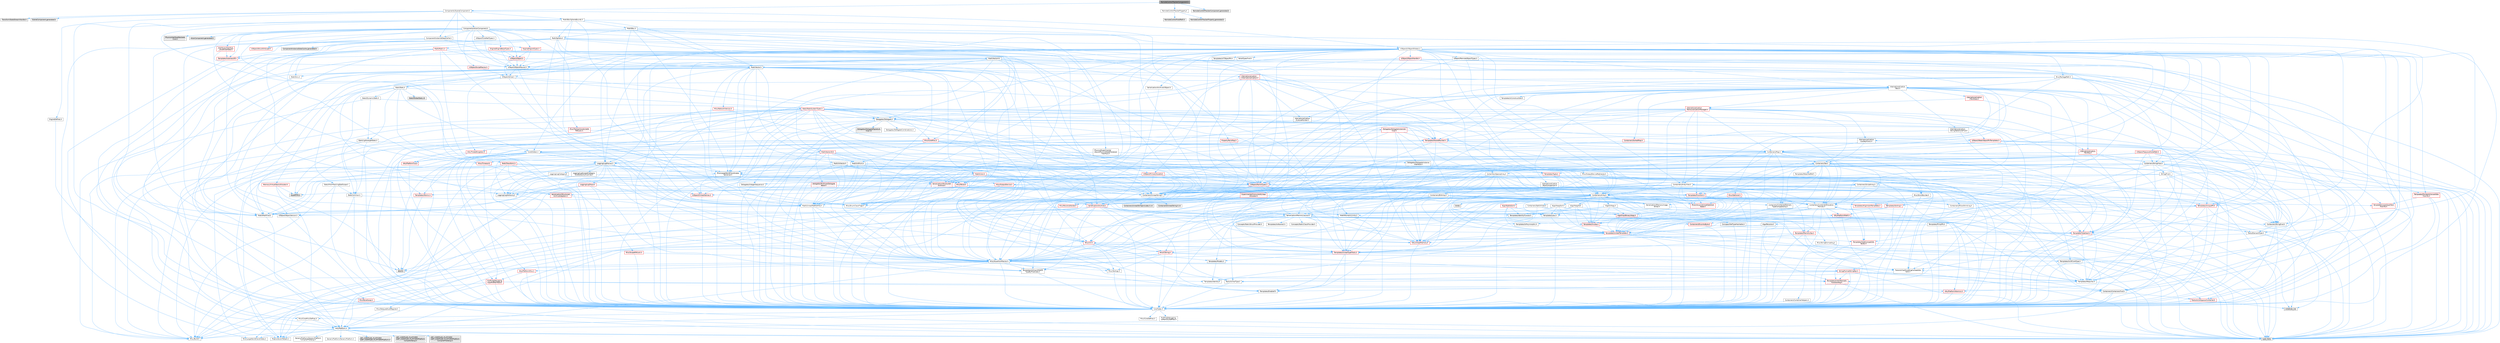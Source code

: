 digraph "RemoteControlTrackerComponent.h"
{
 // INTERACTIVE_SVG=YES
 // LATEX_PDF_SIZE
  bgcolor="transparent";
  edge [fontname=Helvetica,fontsize=10,labelfontname=Helvetica,labelfontsize=10];
  node [fontname=Helvetica,fontsize=10,shape=box,height=0.2,width=0.4];
  Node1 [id="Node000001",label="RemoteControlTrackerComponent.h",height=0.2,width=0.4,color="gray40", fillcolor="grey60", style="filled", fontcolor="black",tooltip=" "];
  Node1 -> Node2 [id="edge1_Node000001_Node000002",color="steelblue1",style="solid",tooltip=" "];
  Node2 [id="Node000002",label="Components/SceneComponent.h",height=0.2,width=0.4,color="grey40", fillcolor="white", style="filled",URL="$dd/de8/SceneComponent_8h.html",tooltip=" "];
  Node2 -> Node3 [id="edge2_Node000002_Node000003",color="steelblue1",style="solid",tooltip=" "];
  Node3 [id="Node000003",label="EngineDefines.h",height=0.2,width=0.4,color="grey40", fillcolor="white", style="filled",URL="$de/d63/EngineDefines_8h.html",tooltip=" "];
  Node3 -> Node4 [id="edge3_Node000003_Node000004",color="steelblue1",style="solid",tooltip=" "];
  Node4 [id="Node000004",label="HAL/Platform.h",height=0.2,width=0.4,color="grey40", fillcolor="white", style="filled",URL="$d9/dd0/Platform_8h.html",tooltip=" "];
  Node4 -> Node5 [id="edge4_Node000004_Node000005",color="steelblue1",style="solid",tooltip=" "];
  Node5 [id="Node000005",label="Misc/Build.h",height=0.2,width=0.4,color="grey40", fillcolor="white", style="filled",URL="$d3/dbb/Build_8h.html",tooltip=" "];
  Node4 -> Node6 [id="edge5_Node000004_Node000006",color="steelblue1",style="solid",tooltip=" "];
  Node6 [id="Node000006",label="Misc/LargeWorldCoordinates.h",height=0.2,width=0.4,color="grey40", fillcolor="white", style="filled",URL="$d2/dcb/LargeWorldCoordinates_8h.html",tooltip=" "];
  Node4 -> Node7 [id="edge6_Node000004_Node000007",color="steelblue1",style="solid",tooltip=" "];
  Node7 [id="Node000007",label="type_traits",height=0.2,width=0.4,color="grey60", fillcolor="#E0E0E0", style="filled",tooltip=" "];
  Node4 -> Node8 [id="edge7_Node000004_Node000008",color="steelblue1",style="solid",tooltip=" "];
  Node8 [id="Node000008",label="PreprocessorHelpers.h",height=0.2,width=0.4,color="grey40", fillcolor="white", style="filled",URL="$db/ddb/PreprocessorHelpers_8h.html",tooltip=" "];
  Node4 -> Node9 [id="edge8_Node000004_Node000009",color="steelblue1",style="solid",tooltip=" "];
  Node9 [id="Node000009",label="UBT_COMPILED_PLATFORM\l/UBT_COMPILED_PLATFORMPlatform\lCompilerPreSetup.h",height=0.2,width=0.4,color="grey60", fillcolor="#E0E0E0", style="filled",tooltip=" "];
  Node4 -> Node10 [id="edge9_Node000004_Node000010",color="steelblue1",style="solid",tooltip=" "];
  Node10 [id="Node000010",label="GenericPlatform/GenericPlatform\lCompilerPreSetup.h",height=0.2,width=0.4,color="grey40", fillcolor="white", style="filled",URL="$d9/dc8/GenericPlatformCompilerPreSetup_8h.html",tooltip=" "];
  Node4 -> Node11 [id="edge10_Node000004_Node000011",color="steelblue1",style="solid",tooltip=" "];
  Node11 [id="Node000011",label="GenericPlatform/GenericPlatform.h",height=0.2,width=0.4,color="grey40", fillcolor="white", style="filled",URL="$d6/d84/GenericPlatform_8h.html",tooltip=" "];
  Node4 -> Node12 [id="edge11_Node000004_Node000012",color="steelblue1",style="solid",tooltip=" "];
  Node12 [id="Node000012",label="UBT_COMPILED_PLATFORM\l/UBT_COMPILED_PLATFORMPlatform.h",height=0.2,width=0.4,color="grey60", fillcolor="#E0E0E0", style="filled",tooltip=" "];
  Node4 -> Node13 [id="edge12_Node000004_Node000013",color="steelblue1",style="solid",tooltip=" "];
  Node13 [id="Node000013",label="UBT_COMPILED_PLATFORM\l/UBT_COMPILED_PLATFORMPlatform\lCompilerSetup.h",height=0.2,width=0.4,color="grey60", fillcolor="#E0E0E0", style="filled",tooltip=" "];
  Node2 -> Node14 [id="edge13_Node000002_Node000014",color="steelblue1",style="solid",tooltip=" "];
  Node14 [id="Node000014",label="UObject/ObjectMacros.h",height=0.2,width=0.4,color="grey40", fillcolor="white", style="filled",URL="$d8/d8d/ObjectMacros_8h.html",tooltip=" "];
  Node14 -> Node15 [id="edge14_Node000014_Node000015",color="steelblue1",style="solid",tooltip=" "];
  Node15 [id="Node000015",label="Misc/EnumClassFlags.h",height=0.2,width=0.4,color="grey40", fillcolor="white", style="filled",URL="$d8/de7/EnumClassFlags_8h.html",tooltip=" "];
  Node14 -> Node16 [id="edge15_Node000014_Node000016",color="steelblue1",style="solid",tooltip=" "];
  Node16 [id="Node000016",label="UObject/Script.h",height=0.2,width=0.4,color="grey40", fillcolor="white", style="filled",URL="$de/dc6/Script_8h.html",tooltip=" "];
  Node16 -> Node17 [id="edge16_Node000016_Node000017",color="steelblue1",style="solid",tooltip=" "];
  Node17 [id="Node000017",label="Delegates/Delegate.h",height=0.2,width=0.4,color="grey40", fillcolor="white", style="filled",URL="$d4/d80/Delegate_8h.html",tooltip=" "];
  Node17 -> Node18 [id="edge17_Node000017_Node000018",color="steelblue1",style="solid",tooltip=" "];
  Node18 [id="Node000018",label="CoreTypes.h",height=0.2,width=0.4,color="grey40", fillcolor="white", style="filled",URL="$dc/dec/CoreTypes_8h.html",tooltip=" "];
  Node18 -> Node4 [id="edge18_Node000018_Node000004",color="steelblue1",style="solid",tooltip=" "];
  Node18 -> Node19 [id="edge19_Node000018_Node000019",color="steelblue1",style="solid",tooltip=" "];
  Node19 [id="Node000019",label="ProfilingDebugging\l/UMemoryDefines.h",height=0.2,width=0.4,color="grey40", fillcolor="white", style="filled",URL="$d2/da2/UMemoryDefines_8h.html",tooltip=" "];
  Node18 -> Node20 [id="edge20_Node000018_Node000020",color="steelblue1",style="solid",tooltip=" "];
  Node20 [id="Node000020",label="Misc/CoreMiscDefines.h",height=0.2,width=0.4,color="grey40", fillcolor="white", style="filled",URL="$da/d38/CoreMiscDefines_8h.html",tooltip=" "];
  Node20 -> Node4 [id="edge21_Node000020_Node000004",color="steelblue1",style="solid",tooltip=" "];
  Node20 -> Node8 [id="edge22_Node000020_Node000008",color="steelblue1",style="solid",tooltip=" "];
  Node18 -> Node21 [id="edge23_Node000018_Node000021",color="steelblue1",style="solid",tooltip=" "];
  Node21 [id="Node000021",label="Misc/CoreDefines.h",height=0.2,width=0.4,color="grey40", fillcolor="white", style="filled",URL="$d3/dd2/CoreDefines_8h.html",tooltip=" "];
  Node17 -> Node22 [id="edge24_Node000017_Node000022",color="steelblue1",style="solid",tooltip=" "];
  Node22 [id="Node000022",label="Misc/AssertionMacros.h",height=0.2,width=0.4,color="grey40", fillcolor="white", style="filled",URL="$d0/dfa/AssertionMacros_8h.html",tooltip=" "];
  Node22 -> Node18 [id="edge25_Node000022_Node000018",color="steelblue1",style="solid",tooltip=" "];
  Node22 -> Node4 [id="edge26_Node000022_Node000004",color="steelblue1",style="solid",tooltip=" "];
  Node22 -> Node23 [id="edge27_Node000022_Node000023",color="steelblue1",style="solid",tooltip=" "];
  Node23 [id="Node000023",label="HAL/PlatformMisc.h",height=0.2,width=0.4,color="red", fillcolor="#FFF0F0", style="filled",URL="$d0/df5/PlatformMisc_8h.html",tooltip=" "];
  Node23 -> Node18 [id="edge28_Node000023_Node000018",color="steelblue1",style="solid",tooltip=" "];
  Node23 -> Node50 [id="edge29_Node000023_Node000050",color="steelblue1",style="solid",tooltip=" "];
  Node50 [id="Node000050",label="ProfilingDebugging\l/CpuProfilerTrace.h",height=0.2,width=0.4,color="red", fillcolor="#FFF0F0", style="filled",URL="$da/dcb/CpuProfilerTrace_8h.html",tooltip=" "];
  Node50 -> Node18 [id="edge30_Node000050_Node000018",color="steelblue1",style="solid",tooltip=" "];
  Node50 -> Node31 [id="edge31_Node000050_Node000031",color="steelblue1",style="solid",tooltip=" "];
  Node31 [id="Node000031",label="Containers/ContainersFwd.h",height=0.2,width=0.4,color="grey40", fillcolor="white", style="filled",URL="$d4/d0a/ContainersFwd_8h.html",tooltip=" "];
  Node31 -> Node4 [id="edge32_Node000031_Node000004",color="steelblue1",style="solid",tooltip=" "];
  Node31 -> Node18 [id="edge33_Node000031_Node000018",color="steelblue1",style="solid",tooltip=" "];
  Node31 -> Node28 [id="edge34_Node000031_Node000028",color="steelblue1",style="solid",tooltip=" "];
  Node28 [id="Node000028",label="Traits/IsContiguousContainer.h",height=0.2,width=0.4,color="red", fillcolor="#FFF0F0", style="filled",URL="$d5/d3c/IsContiguousContainer_8h.html",tooltip=" "];
  Node28 -> Node18 [id="edge35_Node000028_Node000018",color="steelblue1",style="solid",tooltip=" "];
  Node28 -> Node27 [id="edge36_Node000028_Node000027",color="steelblue1",style="solid",tooltip=" "];
  Node27 [id="Node000027",label="initializer_list",height=0.2,width=0.4,color="grey60", fillcolor="#E0E0E0", style="filled",tooltip=" "];
  Node50 -> Node51 [id="edge37_Node000050_Node000051",color="steelblue1",style="solid",tooltip=" "];
  Node51 [id="Node000051",label="HAL/PlatformAtomics.h",height=0.2,width=0.4,color="red", fillcolor="#FFF0F0", style="filled",URL="$d3/d36/PlatformAtomics_8h.html",tooltip=" "];
  Node51 -> Node18 [id="edge38_Node000051_Node000018",color="steelblue1",style="solid",tooltip=" "];
  Node50 -> Node8 [id="edge39_Node000050_Node000008",color="steelblue1",style="solid",tooltip=" "];
  Node50 -> Node5 [id="edge40_Node000050_Node000005",color="steelblue1",style="solid",tooltip=" "];
  Node22 -> Node8 [id="edge41_Node000022_Node000008",color="steelblue1",style="solid",tooltip=" "];
  Node22 -> Node58 [id="edge42_Node000022_Node000058",color="steelblue1",style="solid",tooltip=" "];
  Node58 [id="Node000058",label="Templates/EnableIf.h",height=0.2,width=0.4,color="grey40", fillcolor="white", style="filled",URL="$d7/d60/EnableIf_8h.html",tooltip=" "];
  Node58 -> Node18 [id="edge43_Node000058_Node000018",color="steelblue1",style="solid",tooltip=" "];
  Node22 -> Node59 [id="edge44_Node000022_Node000059",color="steelblue1",style="solid",tooltip=" "];
  Node59 [id="Node000059",label="Templates/IsArrayOrRefOf\lTypeByPredicate.h",height=0.2,width=0.4,color="grey40", fillcolor="white", style="filled",URL="$d6/da1/IsArrayOrRefOfTypeByPredicate_8h.html",tooltip=" "];
  Node59 -> Node18 [id="edge45_Node000059_Node000018",color="steelblue1",style="solid",tooltip=" "];
  Node22 -> Node60 [id="edge46_Node000022_Node000060",color="steelblue1",style="solid",tooltip=" "];
  Node60 [id="Node000060",label="Templates/IsValidVariadic\lFunctionArg.h",height=0.2,width=0.4,color="red", fillcolor="#FFF0F0", style="filled",URL="$d0/dc8/IsValidVariadicFunctionArg_8h.html",tooltip=" "];
  Node60 -> Node18 [id="edge47_Node000060_Node000018",color="steelblue1",style="solid",tooltip=" "];
  Node60 -> Node7 [id="edge48_Node000060_Node000007",color="steelblue1",style="solid",tooltip=" "];
  Node22 -> Node62 [id="edge49_Node000022_Node000062",color="steelblue1",style="solid",tooltip=" "];
  Node62 [id="Node000062",label="Traits/IsCharEncodingCompatible\lWith.h",height=0.2,width=0.4,color="grey40", fillcolor="white", style="filled",URL="$df/dd1/IsCharEncodingCompatibleWith_8h.html",tooltip=" "];
  Node62 -> Node7 [id="edge50_Node000062_Node000007",color="steelblue1",style="solid",tooltip=" "];
  Node62 -> Node63 [id="edge51_Node000062_Node000063",color="steelblue1",style="solid",tooltip=" "];
  Node63 [id="Node000063",label="Traits/IsCharType.h",height=0.2,width=0.4,color="grey40", fillcolor="white", style="filled",URL="$db/d51/IsCharType_8h.html",tooltip=" "];
  Node63 -> Node18 [id="edge52_Node000063_Node000018",color="steelblue1",style="solid",tooltip=" "];
  Node22 -> Node64 [id="edge53_Node000022_Node000064",color="steelblue1",style="solid",tooltip=" "];
  Node64 [id="Node000064",label="Misc/VarArgs.h",height=0.2,width=0.4,color="grey40", fillcolor="white", style="filled",URL="$d5/d6f/VarArgs_8h.html",tooltip=" "];
  Node64 -> Node18 [id="edge54_Node000064_Node000018",color="steelblue1",style="solid",tooltip=" "];
  Node22 -> Node65 [id="edge55_Node000022_Node000065",color="steelblue1",style="solid",tooltip=" "];
  Node65 [id="Node000065",label="String/FormatStringSan.h",height=0.2,width=0.4,color="red", fillcolor="#FFF0F0", style="filled",URL="$d3/d8b/FormatStringSan_8h.html",tooltip=" "];
  Node65 -> Node7 [id="edge56_Node000065_Node000007",color="steelblue1",style="solid",tooltip=" "];
  Node65 -> Node18 [id="edge57_Node000065_Node000018",color="steelblue1",style="solid",tooltip=" "];
  Node65 -> Node66 [id="edge58_Node000065_Node000066",color="steelblue1",style="solid",tooltip=" "];
  Node66 [id="Node000066",label="Templates/Requires.h",height=0.2,width=0.4,color="grey40", fillcolor="white", style="filled",URL="$dc/d96/Requires_8h.html",tooltip=" "];
  Node66 -> Node58 [id="edge59_Node000066_Node000058",color="steelblue1",style="solid",tooltip=" "];
  Node66 -> Node7 [id="edge60_Node000066_Node000007",color="steelblue1",style="solid",tooltip=" "];
  Node65 -> Node67 [id="edge61_Node000065_Node000067",color="steelblue1",style="solid",tooltip=" "];
  Node67 [id="Node000067",label="Templates/Identity.h",height=0.2,width=0.4,color="grey40", fillcolor="white", style="filled",URL="$d0/dd5/Identity_8h.html",tooltip=" "];
  Node65 -> Node60 [id="edge62_Node000065_Node000060",color="steelblue1",style="solid",tooltip=" "];
  Node65 -> Node63 [id="edge63_Node000065_Node000063",color="steelblue1",style="solid",tooltip=" "];
  Node65 -> Node31 [id="edge64_Node000065_Node000031",color="steelblue1",style="solid",tooltip=" "];
  Node22 -> Node71 [id="edge65_Node000022_Node000071",color="steelblue1",style="solid",tooltip=" "];
  Node71 [id="Node000071",label="atomic",height=0.2,width=0.4,color="grey60", fillcolor="#E0E0E0", style="filled",tooltip=" "];
  Node17 -> Node72 [id="edge66_Node000017_Node000072",color="steelblue1",style="solid",tooltip=" "];
  Node72 [id="Node000072",label="UObject/NameTypes.h",height=0.2,width=0.4,color="red", fillcolor="#FFF0F0", style="filled",URL="$d6/d35/NameTypes_8h.html",tooltip=" "];
  Node72 -> Node18 [id="edge67_Node000072_Node000018",color="steelblue1",style="solid",tooltip=" "];
  Node72 -> Node22 [id="edge68_Node000072_Node000022",color="steelblue1",style="solid",tooltip=" "];
  Node72 -> Node73 [id="edge69_Node000072_Node000073",color="steelblue1",style="solid",tooltip=" "];
  Node73 [id="Node000073",label="HAL/UnrealMemory.h",height=0.2,width=0.4,color="red", fillcolor="#FFF0F0", style="filled",URL="$d9/d96/UnrealMemory_8h.html",tooltip=" "];
  Node73 -> Node18 [id="edge70_Node000073_Node000018",color="steelblue1",style="solid",tooltip=" "];
  Node72 -> Node94 [id="edge71_Node000072_Node000094",color="steelblue1",style="solid",tooltip=" "];
  Node94 [id="Node000094",label="Templates/UnrealTypeTraits.h",height=0.2,width=0.4,color="red", fillcolor="#FFF0F0", style="filled",URL="$d2/d2d/UnrealTypeTraits_8h.html",tooltip=" "];
  Node94 -> Node18 [id="edge72_Node000094_Node000018",color="steelblue1",style="solid",tooltip=" "];
  Node94 -> Node22 [id="edge73_Node000094_Node000022",color="steelblue1",style="solid",tooltip=" "];
  Node94 -> Node58 [id="edge74_Node000094_Node000058",color="steelblue1",style="solid",tooltip=" "];
  Node94 -> Node96 [id="edge75_Node000094_Node000096",color="steelblue1",style="solid",tooltip=" "];
  Node96 [id="Node000096",label="Templates/Models.h",height=0.2,width=0.4,color="grey40", fillcolor="white", style="filled",URL="$d3/d0c/Models_8h.html",tooltip=" "];
  Node96 -> Node67 [id="edge76_Node000096_Node000067",color="steelblue1",style="solid",tooltip=" "];
  Node94 -> Node98 [id="edge77_Node000094_Node000098",color="steelblue1",style="solid",tooltip=" "];
  Node98 [id="Node000098",label="Templates/IsUECoreType.h",height=0.2,width=0.4,color="grey40", fillcolor="white", style="filled",URL="$d1/db8/IsUECoreType_8h.html",tooltip=" "];
  Node98 -> Node18 [id="edge78_Node000098_Node000018",color="steelblue1",style="solid",tooltip=" "];
  Node98 -> Node7 [id="edge79_Node000098_Node000007",color="steelblue1",style="solid",tooltip=" "];
  Node72 -> Node99 [id="edge80_Node000072_Node000099",color="steelblue1",style="solid",tooltip=" "];
  Node99 [id="Node000099",label="Templates/UnrealTemplate.h",height=0.2,width=0.4,color="red", fillcolor="#FFF0F0", style="filled",URL="$d4/d24/UnrealTemplate_8h.html",tooltip=" "];
  Node99 -> Node18 [id="edge81_Node000099_Node000018",color="steelblue1",style="solid",tooltip=" "];
  Node99 -> Node73 [id="edge82_Node000099_Node000073",color="steelblue1",style="solid",tooltip=" "];
  Node99 -> Node94 [id="edge83_Node000099_Node000094",color="steelblue1",style="solid",tooltip=" "];
  Node99 -> Node66 [id="edge84_Node000099_Node000066",color="steelblue1",style="solid",tooltip=" "];
  Node99 -> Node103 [id="edge85_Node000099_Node000103",color="steelblue1",style="solid",tooltip=" "];
  Node103 [id="Node000103",label="Templates/TypeCompatible\lBytes.h",height=0.2,width=0.4,color="red", fillcolor="#FFF0F0", style="filled",URL="$df/d0a/TypeCompatibleBytes_8h.html",tooltip=" "];
  Node103 -> Node18 [id="edge86_Node000103_Node000018",color="steelblue1",style="solid",tooltip=" "];
  Node103 -> Node7 [id="edge87_Node000103_Node000007",color="steelblue1",style="solid",tooltip=" "];
  Node99 -> Node67 [id="edge88_Node000099_Node000067",color="steelblue1",style="solid",tooltip=" "];
  Node99 -> Node28 [id="edge89_Node000099_Node000028",color="steelblue1",style="solid",tooltip=" "];
  Node99 -> Node7 [id="edge90_Node000099_Node000007",color="steelblue1",style="solid",tooltip=" "];
  Node72 -> Node105 [id="edge91_Node000072_Node000105",color="steelblue1",style="solid",tooltip=" "];
  Node105 [id="Node000105",label="Containers/UnrealString.h",height=0.2,width=0.4,color="grey40", fillcolor="white", style="filled",URL="$d5/dba/UnrealString_8h.html",tooltip=" "];
  Node105 -> Node106 [id="edge92_Node000105_Node000106",color="steelblue1",style="solid",tooltip=" "];
  Node106 [id="Node000106",label="Containers/UnrealStringIncludes.h.inl",height=0.2,width=0.4,color="grey60", fillcolor="#E0E0E0", style="filled",tooltip=" "];
  Node105 -> Node107 [id="edge93_Node000105_Node000107",color="steelblue1",style="solid",tooltip=" "];
  Node107 [id="Node000107",label="Containers/UnrealString.h.inl",height=0.2,width=0.4,color="grey60", fillcolor="#E0E0E0", style="filled",tooltip=" "];
  Node105 -> Node108 [id="edge94_Node000105_Node000108",color="steelblue1",style="solid",tooltip=" "];
  Node108 [id="Node000108",label="Misc/StringFormatArg.h",height=0.2,width=0.4,color="grey40", fillcolor="white", style="filled",URL="$d2/d16/StringFormatArg_8h.html",tooltip=" "];
  Node108 -> Node31 [id="edge95_Node000108_Node000031",color="steelblue1",style="solid",tooltip=" "];
  Node72 -> Node25 [id="edge96_Node000072_Node000025",color="steelblue1",style="solid",tooltip=" "];
  Node25 [id="Node000025",label="Containers/StringFwd.h",height=0.2,width=0.4,color="grey40", fillcolor="white", style="filled",URL="$df/d37/StringFwd_8h.html",tooltip=" "];
  Node25 -> Node18 [id="edge97_Node000025_Node000018",color="steelblue1",style="solid",tooltip=" "];
  Node25 -> Node26 [id="edge98_Node000025_Node000026",color="steelblue1",style="solid",tooltip=" "];
  Node26 [id="Node000026",label="Traits/ElementType.h",height=0.2,width=0.4,color="grey40", fillcolor="white", style="filled",URL="$d5/d4f/ElementType_8h.html",tooltip=" "];
  Node26 -> Node4 [id="edge99_Node000026_Node000004",color="steelblue1",style="solid",tooltip=" "];
  Node26 -> Node27 [id="edge100_Node000026_Node000027",color="steelblue1",style="solid",tooltip=" "];
  Node26 -> Node7 [id="edge101_Node000026_Node000007",color="steelblue1",style="solid",tooltip=" "];
  Node25 -> Node28 [id="edge102_Node000025_Node000028",color="steelblue1",style="solid",tooltip=" "];
  Node72 -> Node177 [id="edge103_Node000072_Node000177",color="steelblue1",style="solid",tooltip=" "];
  Node177 [id="Node000177",label="UObject/UnrealNames.h",height=0.2,width=0.4,color="red", fillcolor="#FFF0F0", style="filled",URL="$d8/db1/UnrealNames_8h.html",tooltip=" "];
  Node177 -> Node18 [id="edge104_Node000177_Node000018",color="steelblue1",style="solid",tooltip=" "];
  Node72 -> Node81 [id="edge105_Node000072_Node000081",color="steelblue1",style="solid",tooltip=" "];
  Node81 [id="Node000081",label="Templates/Atomic.h",height=0.2,width=0.4,color="red", fillcolor="#FFF0F0", style="filled",URL="$d3/d91/Atomic_8h.html",tooltip=" "];
  Node81 -> Node71 [id="edge106_Node000081_Node000071",color="steelblue1",style="solid",tooltip=" "];
  Node72 -> Node143 [id="edge107_Node000072_Node000143",color="steelblue1",style="solid",tooltip=" "];
  Node143 [id="Node000143",label="Serialization/MemoryLayout.h",height=0.2,width=0.4,color="grey40", fillcolor="white", style="filled",URL="$d7/d66/MemoryLayout_8h.html",tooltip=" "];
  Node143 -> Node144 [id="edge108_Node000143_Node000144",color="steelblue1",style="solid",tooltip=" "];
  Node144 [id="Node000144",label="Concepts/StaticClassProvider.h",height=0.2,width=0.4,color="grey40", fillcolor="white", style="filled",URL="$dd/d83/StaticClassProvider_8h.html",tooltip=" "];
  Node143 -> Node145 [id="edge109_Node000143_Node000145",color="steelblue1",style="solid",tooltip=" "];
  Node145 [id="Node000145",label="Concepts/StaticStructProvider.h",height=0.2,width=0.4,color="grey40", fillcolor="white", style="filled",URL="$d5/d77/StaticStructProvider_8h.html",tooltip=" "];
  Node143 -> Node146 [id="edge110_Node000143_Node000146",color="steelblue1",style="solid",tooltip=" "];
  Node146 [id="Node000146",label="Containers/EnumAsByte.h",height=0.2,width=0.4,color="red", fillcolor="#FFF0F0", style="filled",URL="$d6/d9a/EnumAsByte_8h.html",tooltip=" "];
  Node146 -> Node18 [id="edge111_Node000146_Node000018",color="steelblue1",style="solid",tooltip=" "];
  Node146 -> Node147 [id="edge112_Node000146_Node000147",color="steelblue1",style="solid",tooltip=" "];
  Node147 [id="Node000147",label="Templates/TypeHash.h",height=0.2,width=0.4,color="red", fillcolor="#FFF0F0", style="filled",URL="$d1/d62/TypeHash_8h.html",tooltip=" "];
  Node147 -> Node18 [id="edge113_Node000147_Node000018",color="steelblue1",style="solid",tooltip=" "];
  Node147 -> Node66 [id="edge114_Node000147_Node000066",color="steelblue1",style="solid",tooltip=" "];
  Node147 -> Node148 [id="edge115_Node000147_Node000148",color="steelblue1",style="solid",tooltip=" "];
  Node148 [id="Node000148",label="Misc/Crc.h",height=0.2,width=0.4,color="red", fillcolor="#FFF0F0", style="filled",URL="$d4/dd2/Crc_8h.html",tooltip=" "];
  Node148 -> Node18 [id="edge116_Node000148_Node000018",color="steelblue1",style="solid",tooltip=" "];
  Node148 -> Node22 [id="edge117_Node000148_Node000022",color="steelblue1",style="solid",tooltip=" "];
  Node148 -> Node149 [id="edge118_Node000148_Node000149",color="steelblue1",style="solid",tooltip=" "];
  Node149 [id="Node000149",label="Misc/CString.h",height=0.2,width=0.4,color="red", fillcolor="#FFF0F0", style="filled",URL="$d2/d49/CString_8h.html",tooltip=" "];
  Node149 -> Node18 [id="edge119_Node000149_Node000018",color="steelblue1",style="solid",tooltip=" "];
  Node149 -> Node22 [id="edge120_Node000149_Node000022",color="steelblue1",style="solid",tooltip=" "];
  Node149 -> Node64 [id="edge121_Node000149_Node000064",color="steelblue1",style="solid",tooltip=" "];
  Node149 -> Node59 [id="edge122_Node000149_Node000059",color="steelblue1",style="solid",tooltip=" "];
  Node149 -> Node60 [id="edge123_Node000149_Node000060",color="steelblue1",style="solid",tooltip=" "];
  Node149 -> Node62 [id="edge124_Node000149_Node000062",color="steelblue1",style="solid",tooltip=" "];
  Node148 -> Node94 [id="edge125_Node000148_Node000094",color="steelblue1",style="solid",tooltip=" "];
  Node148 -> Node63 [id="edge126_Node000148_Node000063",color="steelblue1",style="solid",tooltip=" "];
  Node147 -> Node7 [id="edge127_Node000147_Node000007",color="steelblue1",style="solid",tooltip=" "];
  Node143 -> Node25 [id="edge128_Node000143_Node000025",color="steelblue1",style="solid",tooltip=" "];
  Node143 -> Node73 [id="edge129_Node000143_Node000073",color="steelblue1",style="solid",tooltip=" "];
  Node143 -> Node154 [id="edge130_Node000143_Node000154",color="steelblue1",style="solid",tooltip=" "];
  Node154 [id="Node000154",label="Misc/DelayedAutoRegister.h",height=0.2,width=0.4,color="grey40", fillcolor="white", style="filled",URL="$d1/dda/DelayedAutoRegister_8h.html",tooltip=" "];
  Node154 -> Node4 [id="edge131_Node000154_Node000004",color="steelblue1",style="solid",tooltip=" "];
  Node143 -> Node58 [id="edge132_Node000143_Node000058",color="steelblue1",style="solid",tooltip=" "];
  Node143 -> Node155 [id="edge133_Node000143_Node000155",color="steelblue1",style="solid",tooltip=" "];
  Node155 [id="Node000155",label="Templates/IsAbstract.h",height=0.2,width=0.4,color="grey40", fillcolor="white", style="filled",URL="$d8/db7/IsAbstract_8h.html",tooltip=" "];
  Node143 -> Node123 [id="edge134_Node000143_Node000123",color="steelblue1",style="solid",tooltip=" "];
  Node123 [id="Node000123",label="Templates/IsPolymorphic.h",height=0.2,width=0.4,color="grey40", fillcolor="white", style="filled",URL="$dc/d20/IsPolymorphic_8h.html",tooltip=" "];
  Node143 -> Node96 [id="edge135_Node000143_Node000096",color="steelblue1",style="solid",tooltip=" "];
  Node143 -> Node99 [id="edge136_Node000143_Node000099",color="steelblue1",style="solid",tooltip=" "];
  Node72 -> Node126 [id="edge137_Node000072_Node000126",color="steelblue1",style="solid",tooltip=" "];
  Node126 [id="Node000126",label="Misc/IntrusiveUnsetOptional\lState.h",height=0.2,width=0.4,color="red", fillcolor="#FFF0F0", style="filled",URL="$d2/d0a/IntrusiveUnsetOptionalState_8h.html",tooltip=" "];
  Node17 -> Node185 [id="edge138_Node000017_Node000185",color="steelblue1",style="solid",tooltip=" "];
  Node185 [id="Node000185",label="Templates/SharedPointer.h",height=0.2,width=0.4,color="red", fillcolor="#FFF0F0", style="filled",URL="$d2/d17/SharedPointer_8h.html",tooltip=" "];
  Node185 -> Node18 [id="edge139_Node000185_Node000018",color="steelblue1",style="solid",tooltip=" "];
  Node185 -> Node126 [id="edge140_Node000185_Node000126",color="steelblue1",style="solid",tooltip=" "];
  Node185 -> Node186 [id="edge141_Node000185_Node000186",color="steelblue1",style="solid",tooltip=" "];
  Node186 [id="Node000186",label="Templates/PointerIsConvertible\lFromTo.h",height=0.2,width=0.4,color="red", fillcolor="#FFF0F0", style="filled",URL="$d6/d65/PointerIsConvertibleFromTo_8h.html",tooltip=" "];
  Node186 -> Node18 [id="edge142_Node000186_Node000018",color="steelblue1",style="solid",tooltip=" "];
  Node186 -> Node170 [id="edge143_Node000186_Node000170",color="steelblue1",style="solid",tooltip=" "];
  Node170 [id="Node000170",label="Templates/LosesQualifiers\lFromTo.h",height=0.2,width=0.4,color="red", fillcolor="#FFF0F0", style="filled",URL="$d2/db3/LosesQualifiersFromTo_8h.html",tooltip=" "];
  Node170 -> Node7 [id="edge144_Node000170_Node000007",color="steelblue1",style="solid",tooltip=" "];
  Node186 -> Node7 [id="edge145_Node000186_Node000007",color="steelblue1",style="solid",tooltip=" "];
  Node185 -> Node22 [id="edge146_Node000185_Node000022",color="steelblue1",style="solid",tooltip=" "];
  Node185 -> Node73 [id="edge147_Node000185_Node000073",color="steelblue1",style="solid",tooltip=" "];
  Node185 -> Node125 [id="edge148_Node000185_Node000125",color="steelblue1",style="solid",tooltip=" "];
  Node125 [id="Node000125",label="Containers/Array.h",height=0.2,width=0.4,color="grey40", fillcolor="white", style="filled",URL="$df/dd0/Array_8h.html",tooltip=" "];
  Node125 -> Node18 [id="edge149_Node000125_Node000018",color="steelblue1",style="solid",tooltip=" "];
  Node125 -> Node22 [id="edge150_Node000125_Node000022",color="steelblue1",style="solid",tooltip=" "];
  Node125 -> Node126 [id="edge151_Node000125_Node000126",color="steelblue1",style="solid",tooltip=" "];
  Node125 -> Node128 [id="edge152_Node000125_Node000128",color="steelblue1",style="solid",tooltip=" "];
  Node128 [id="Node000128",label="Misc/ReverseIterate.h",height=0.2,width=0.4,color="red", fillcolor="#FFF0F0", style="filled",URL="$db/de3/ReverseIterate_8h.html",tooltip=" "];
  Node128 -> Node4 [id="edge153_Node000128_Node000004",color="steelblue1",style="solid",tooltip=" "];
  Node125 -> Node73 [id="edge154_Node000125_Node000073",color="steelblue1",style="solid",tooltip=" "];
  Node125 -> Node94 [id="edge155_Node000125_Node000094",color="steelblue1",style="solid",tooltip=" "];
  Node125 -> Node99 [id="edge156_Node000125_Node000099",color="steelblue1",style="solid",tooltip=" "];
  Node125 -> Node130 [id="edge157_Node000125_Node000130",color="steelblue1",style="solid",tooltip=" "];
  Node130 [id="Node000130",label="Containers/AllowShrinking.h",height=0.2,width=0.4,color="grey40", fillcolor="white", style="filled",URL="$d7/d1a/AllowShrinking_8h.html",tooltip=" "];
  Node130 -> Node18 [id="edge158_Node000130_Node000018",color="steelblue1",style="solid",tooltip=" "];
  Node125 -> Node113 [id="edge159_Node000125_Node000113",color="steelblue1",style="solid",tooltip=" "];
  Node113 [id="Node000113",label="Containers/ContainerAllocation\lPolicies.h",height=0.2,width=0.4,color="grey40", fillcolor="white", style="filled",URL="$d7/dff/ContainerAllocationPolicies_8h.html",tooltip=" "];
  Node113 -> Node18 [id="edge160_Node000113_Node000018",color="steelblue1",style="solid",tooltip=" "];
  Node113 -> Node114 [id="edge161_Node000113_Node000114",color="steelblue1",style="solid",tooltip=" "];
  Node114 [id="Node000114",label="Containers/ContainerHelpers.h",height=0.2,width=0.4,color="grey40", fillcolor="white", style="filled",URL="$d7/d33/ContainerHelpers_8h.html",tooltip=" "];
  Node114 -> Node18 [id="edge162_Node000114_Node000018",color="steelblue1",style="solid",tooltip=" "];
  Node113 -> Node113 [id="edge163_Node000113_Node000113",color="steelblue1",style="solid",tooltip=" "];
  Node113 -> Node115 [id="edge164_Node000113_Node000115",color="steelblue1",style="solid",tooltip=" "];
  Node115 [id="Node000115",label="HAL/PlatformMath.h",height=0.2,width=0.4,color="red", fillcolor="#FFF0F0", style="filled",URL="$dc/d53/PlatformMath_8h.html",tooltip=" "];
  Node115 -> Node18 [id="edge165_Node000115_Node000018",color="steelblue1",style="solid",tooltip=" "];
  Node113 -> Node73 [id="edge166_Node000113_Node000073",color="steelblue1",style="solid",tooltip=" "];
  Node113 -> Node45 [id="edge167_Node000113_Node000045",color="steelblue1",style="solid",tooltip=" "];
  Node45 [id="Node000045",label="Math/NumericLimits.h",height=0.2,width=0.4,color="grey40", fillcolor="white", style="filled",URL="$df/d1b/NumericLimits_8h.html",tooltip=" "];
  Node45 -> Node18 [id="edge168_Node000045_Node000018",color="steelblue1",style="solid",tooltip=" "];
  Node113 -> Node22 [id="edge169_Node000113_Node000022",color="steelblue1",style="solid",tooltip=" "];
  Node113 -> Node123 [id="edge170_Node000113_Node000123",color="steelblue1",style="solid",tooltip=" "];
  Node113 -> Node124 [id="edge171_Node000113_Node000124",color="steelblue1",style="solid",tooltip=" "];
  Node124 [id="Node000124",label="Templates/MemoryOps.h",height=0.2,width=0.4,color="red", fillcolor="#FFF0F0", style="filled",URL="$db/dea/MemoryOps_8h.html",tooltip=" "];
  Node124 -> Node18 [id="edge172_Node000124_Node000018",color="steelblue1",style="solid",tooltip=" "];
  Node124 -> Node73 [id="edge173_Node000124_Node000073",color="steelblue1",style="solid",tooltip=" "];
  Node124 -> Node66 [id="edge174_Node000124_Node000066",color="steelblue1",style="solid",tooltip=" "];
  Node124 -> Node94 [id="edge175_Node000124_Node000094",color="steelblue1",style="solid",tooltip=" "];
  Node124 -> Node7 [id="edge176_Node000124_Node000007",color="steelblue1",style="solid",tooltip=" "];
  Node113 -> Node103 [id="edge177_Node000113_Node000103",color="steelblue1",style="solid",tooltip=" "];
  Node113 -> Node7 [id="edge178_Node000113_Node000007",color="steelblue1",style="solid",tooltip=" "];
  Node125 -> Node131 [id="edge179_Node000125_Node000131",color="steelblue1",style="solid",tooltip=" "];
  Node131 [id="Node000131",label="Containers/ContainerElement\lTypeCompatibility.h",height=0.2,width=0.4,color="grey40", fillcolor="white", style="filled",URL="$df/ddf/ContainerElementTypeCompatibility_8h.html",tooltip=" "];
  Node131 -> Node18 [id="edge180_Node000131_Node000018",color="steelblue1",style="solid",tooltip=" "];
  Node131 -> Node94 [id="edge181_Node000131_Node000094",color="steelblue1",style="solid",tooltip=" "];
  Node125 -> Node132 [id="edge182_Node000125_Node000132",color="steelblue1",style="solid",tooltip=" "];
  Node132 [id="Node000132",label="Serialization/Archive.h",height=0.2,width=0.4,color="red", fillcolor="#FFF0F0", style="filled",URL="$d7/d3b/Archive_8h.html",tooltip=" "];
  Node132 -> Node18 [id="edge183_Node000132_Node000018",color="steelblue1",style="solid",tooltip=" "];
  Node132 -> Node32 [id="edge184_Node000132_Node000032",color="steelblue1",style="solid",tooltip=" "];
  Node32 [id="Node000032",label="Math/MathFwd.h",height=0.2,width=0.4,color="grey40", fillcolor="white", style="filled",URL="$d2/d10/MathFwd_8h.html",tooltip=" "];
  Node32 -> Node4 [id="edge185_Node000032_Node000004",color="steelblue1",style="solid",tooltip=" "];
  Node132 -> Node22 [id="edge186_Node000132_Node000022",color="steelblue1",style="solid",tooltip=" "];
  Node132 -> Node5 [id="edge187_Node000132_Node000005",color="steelblue1",style="solid",tooltip=" "];
  Node132 -> Node64 [id="edge188_Node000132_Node000064",color="steelblue1",style="solid",tooltip=" "];
  Node132 -> Node58 [id="edge189_Node000132_Node000058",color="steelblue1",style="solid",tooltip=" "];
  Node132 -> Node59 [id="edge190_Node000132_Node000059",color="steelblue1",style="solid",tooltip=" "];
  Node132 -> Node60 [id="edge191_Node000132_Node000060",color="steelblue1",style="solid",tooltip=" "];
  Node132 -> Node99 [id="edge192_Node000132_Node000099",color="steelblue1",style="solid",tooltip=" "];
  Node132 -> Node62 [id="edge193_Node000132_Node000062",color="steelblue1",style="solid",tooltip=" "];
  Node132 -> Node141 [id="edge194_Node000132_Node000141",color="steelblue1",style="solid",tooltip=" "];
  Node141 [id="Node000141",label="UObject/ObjectVersion.h",height=0.2,width=0.4,color="grey40", fillcolor="white", style="filled",URL="$da/d63/ObjectVersion_8h.html",tooltip=" "];
  Node141 -> Node18 [id="edge195_Node000141_Node000018",color="steelblue1",style="solid",tooltip=" "];
  Node125 -> Node142 [id="edge196_Node000125_Node000142",color="steelblue1",style="solid",tooltip=" "];
  Node142 [id="Node000142",label="Serialization/MemoryImage\lWriter.h",height=0.2,width=0.4,color="grey40", fillcolor="white", style="filled",URL="$d0/d08/MemoryImageWriter_8h.html",tooltip=" "];
  Node142 -> Node18 [id="edge197_Node000142_Node000018",color="steelblue1",style="solid",tooltip=" "];
  Node142 -> Node143 [id="edge198_Node000142_Node000143",color="steelblue1",style="solid",tooltip=" "];
  Node125 -> Node156 [id="edge199_Node000125_Node000156",color="steelblue1",style="solid",tooltip=" "];
  Node156 [id="Node000156",label="Algo/Heapify.h",height=0.2,width=0.4,color="grey40", fillcolor="white", style="filled",URL="$d0/d2a/Heapify_8h.html",tooltip=" "];
  Node156 -> Node157 [id="edge200_Node000156_Node000157",color="steelblue1",style="solid",tooltip=" "];
  Node157 [id="Node000157",label="Algo/Impl/BinaryHeap.h",height=0.2,width=0.4,color="red", fillcolor="#FFF0F0", style="filled",URL="$d7/da3/Algo_2Impl_2BinaryHeap_8h.html",tooltip=" "];
  Node157 -> Node158 [id="edge201_Node000157_Node000158",color="steelblue1",style="solid",tooltip=" "];
  Node158 [id="Node000158",label="Templates/Invoke.h",height=0.2,width=0.4,color="red", fillcolor="#FFF0F0", style="filled",URL="$d7/deb/Invoke_8h.html",tooltip=" "];
  Node158 -> Node18 [id="edge202_Node000158_Node000018",color="steelblue1",style="solid",tooltip=" "];
  Node158 -> Node99 [id="edge203_Node000158_Node000099",color="steelblue1",style="solid",tooltip=" "];
  Node158 -> Node7 [id="edge204_Node000158_Node000007",color="steelblue1",style="solid",tooltip=" "];
  Node157 -> Node7 [id="edge205_Node000157_Node000007",color="steelblue1",style="solid",tooltip=" "];
  Node156 -> Node162 [id="edge206_Node000156_Node000162",color="steelblue1",style="solid",tooltip=" "];
  Node162 [id="Node000162",label="Templates/IdentityFunctor.h",height=0.2,width=0.4,color="grey40", fillcolor="white", style="filled",URL="$d7/d2e/IdentityFunctor_8h.html",tooltip=" "];
  Node162 -> Node4 [id="edge207_Node000162_Node000004",color="steelblue1",style="solid",tooltip=" "];
  Node156 -> Node158 [id="edge208_Node000156_Node000158",color="steelblue1",style="solid",tooltip=" "];
  Node156 -> Node163 [id="edge209_Node000156_Node000163",color="steelblue1",style="solid",tooltip=" "];
  Node163 [id="Node000163",label="Templates/Less.h",height=0.2,width=0.4,color="grey40", fillcolor="white", style="filled",URL="$de/dc8/Less_8h.html",tooltip=" "];
  Node163 -> Node18 [id="edge210_Node000163_Node000018",color="steelblue1",style="solid",tooltip=" "];
  Node163 -> Node99 [id="edge211_Node000163_Node000099",color="steelblue1",style="solid",tooltip=" "];
  Node156 -> Node99 [id="edge212_Node000156_Node000099",color="steelblue1",style="solid",tooltip=" "];
  Node125 -> Node164 [id="edge213_Node000125_Node000164",color="steelblue1",style="solid",tooltip=" "];
  Node164 [id="Node000164",label="Algo/HeapSort.h",height=0.2,width=0.4,color="grey40", fillcolor="white", style="filled",URL="$d3/d92/HeapSort_8h.html",tooltip=" "];
  Node164 -> Node157 [id="edge214_Node000164_Node000157",color="steelblue1",style="solid",tooltip=" "];
  Node164 -> Node162 [id="edge215_Node000164_Node000162",color="steelblue1",style="solid",tooltip=" "];
  Node164 -> Node163 [id="edge216_Node000164_Node000163",color="steelblue1",style="solid",tooltip=" "];
  Node164 -> Node99 [id="edge217_Node000164_Node000099",color="steelblue1",style="solid",tooltip=" "];
  Node125 -> Node165 [id="edge218_Node000125_Node000165",color="steelblue1",style="solid",tooltip=" "];
  Node165 [id="Node000165",label="Algo/IsHeap.h",height=0.2,width=0.4,color="grey40", fillcolor="white", style="filled",URL="$de/d32/IsHeap_8h.html",tooltip=" "];
  Node165 -> Node157 [id="edge219_Node000165_Node000157",color="steelblue1",style="solid",tooltip=" "];
  Node165 -> Node162 [id="edge220_Node000165_Node000162",color="steelblue1",style="solid",tooltip=" "];
  Node165 -> Node158 [id="edge221_Node000165_Node000158",color="steelblue1",style="solid",tooltip=" "];
  Node165 -> Node163 [id="edge222_Node000165_Node000163",color="steelblue1",style="solid",tooltip=" "];
  Node165 -> Node99 [id="edge223_Node000165_Node000099",color="steelblue1",style="solid",tooltip=" "];
  Node125 -> Node157 [id="edge224_Node000125_Node000157",color="steelblue1",style="solid",tooltip=" "];
  Node125 -> Node166 [id="edge225_Node000125_Node000166",color="steelblue1",style="solid",tooltip=" "];
  Node166 [id="Node000166",label="Algo/StableSort.h",height=0.2,width=0.4,color="red", fillcolor="#FFF0F0", style="filled",URL="$d7/d3c/StableSort_8h.html",tooltip=" "];
  Node166 -> Node162 [id="edge226_Node000166_Node000162",color="steelblue1",style="solid",tooltip=" "];
  Node166 -> Node158 [id="edge227_Node000166_Node000158",color="steelblue1",style="solid",tooltip=" "];
  Node166 -> Node163 [id="edge228_Node000166_Node000163",color="steelblue1",style="solid",tooltip=" "];
  Node166 -> Node99 [id="edge229_Node000166_Node000099",color="steelblue1",style="solid",tooltip=" "];
  Node125 -> Node169 [id="edge230_Node000125_Node000169",color="steelblue1",style="solid",tooltip=" "];
  Node169 [id="Node000169",label="Concepts/GetTypeHashable.h",height=0.2,width=0.4,color="grey40", fillcolor="white", style="filled",URL="$d3/da2/GetTypeHashable_8h.html",tooltip=" "];
  Node169 -> Node18 [id="edge231_Node000169_Node000018",color="steelblue1",style="solid",tooltip=" "];
  Node169 -> Node147 [id="edge232_Node000169_Node000147",color="steelblue1",style="solid",tooltip=" "];
  Node125 -> Node162 [id="edge233_Node000125_Node000162",color="steelblue1",style="solid",tooltip=" "];
  Node125 -> Node158 [id="edge234_Node000125_Node000158",color="steelblue1",style="solid",tooltip=" "];
  Node125 -> Node163 [id="edge235_Node000125_Node000163",color="steelblue1",style="solid",tooltip=" "];
  Node125 -> Node170 [id="edge236_Node000125_Node000170",color="steelblue1",style="solid",tooltip=" "];
  Node125 -> Node66 [id="edge237_Node000125_Node000066",color="steelblue1",style="solid",tooltip=" "];
  Node125 -> Node171 [id="edge238_Node000125_Node000171",color="steelblue1",style="solid",tooltip=" "];
  Node171 [id="Node000171",label="Templates/Sorting.h",height=0.2,width=0.4,color="red", fillcolor="#FFF0F0", style="filled",URL="$d3/d9e/Sorting_8h.html",tooltip=" "];
  Node171 -> Node18 [id="edge239_Node000171_Node000018",color="steelblue1",style="solid",tooltip=" "];
  Node171 -> Node115 [id="edge240_Node000171_Node000115",color="steelblue1",style="solid",tooltip=" "];
  Node171 -> Node163 [id="edge241_Node000171_Node000163",color="steelblue1",style="solid",tooltip=" "];
  Node125 -> Node175 [id="edge242_Node000125_Node000175",color="steelblue1",style="solid",tooltip=" "];
  Node175 [id="Node000175",label="Templates/AlignmentTemplates.h",height=0.2,width=0.4,color="red", fillcolor="#FFF0F0", style="filled",URL="$dd/d32/AlignmentTemplates_8h.html",tooltip=" "];
  Node175 -> Node18 [id="edge243_Node000175_Node000018",color="steelblue1",style="solid",tooltip=" "];
  Node125 -> Node26 [id="edge244_Node000125_Node000026",color="steelblue1",style="solid",tooltip=" "];
  Node125 -> Node121 [id="edge245_Node000125_Node000121",color="steelblue1",style="solid",tooltip=" "];
  Node121 [id="Node000121",label="limits",height=0.2,width=0.4,color="grey60", fillcolor="#E0E0E0", style="filled",tooltip=" "];
  Node125 -> Node7 [id="edge246_Node000125_Node000007",color="steelblue1",style="solid",tooltip=" "];
  Node185 -> Node187 [id="edge247_Node000185_Node000187",color="steelblue1",style="solid",tooltip=" "];
  Node187 [id="Node000187",label="Containers/Map.h",height=0.2,width=0.4,color="grey40", fillcolor="white", style="filled",URL="$df/d79/Map_8h.html",tooltip=" "];
  Node187 -> Node18 [id="edge248_Node000187_Node000018",color="steelblue1",style="solid",tooltip=" "];
  Node187 -> Node188 [id="edge249_Node000187_Node000188",color="steelblue1",style="solid",tooltip=" "];
  Node188 [id="Node000188",label="Algo/Reverse.h",height=0.2,width=0.4,color="grey40", fillcolor="white", style="filled",URL="$d5/d93/Reverse_8h.html",tooltip=" "];
  Node188 -> Node18 [id="edge250_Node000188_Node000018",color="steelblue1",style="solid",tooltip=" "];
  Node188 -> Node99 [id="edge251_Node000188_Node000099",color="steelblue1",style="solid",tooltip=" "];
  Node187 -> Node131 [id="edge252_Node000187_Node000131",color="steelblue1",style="solid",tooltip=" "];
  Node187 -> Node189 [id="edge253_Node000187_Node000189",color="steelblue1",style="solid",tooltip=" "];
  Node189 [id="Node000189",label="Containers/Set.h",height=0.2,width=0.4,color="grey40", fillcolor="white", style="filled",URL="$d4/d45/Set_8h.html",tooltip=" "];
  Node189 -> Node113 [id="edge254_Node000189_Node000113",color="steelblue1",style="solid",tooltip=" "];
  Node189 -> Node131 [id="edge255_Node000189_Node000131",color="steelblue1",style="solid",tooltip=" "];
  Node189 -> Node190 [id="edge256_Node000189_Node000190",color="steelblue1",style="solid",tooltip=" "];
  Node190 [id="Node000190",label="Containers/SetUtilities.h",height=0.2,width=0.4,color="grey40", fillcolor="white", style="filled",URL="$dc/de5/SetUtilities_8h.html",tooltip=" "];
  Node190 -> Node18 [id="edge257_Node000190_Node000018",color="steelblue1",style="solid",tooltip=" "];
  Node190 -> Node143 [id="edge258_Node000190_Node000143",color="steelblue1",style="solid",tooltip=" "];
  Node190 -> Node124 [id="edge259_Node000190_Node000124",color="steelblue1",style="solid",tooltip=" "];
  Node190 -> Node94 [id="edge260_Node000190_Node000094",color="steelblue1",style="solid",tooltip=" "];
  Node189 -> Node191 [id="edge261_Node000189_Node000191",color="steelblue1",style="solid",tooltip=" "];
  Node191 [id="Node000191",label="Containers/SparseArray.h",height=0.2,width=0.4,color="grey40", fillcolor="white", style="filled",URL="$d5/dbf/SparseArray_8h.html",tooltip=" "];
  Node191 -> Node18 [id="edge262_Node000191_Node000018",color="steelblue1",style="solid",tooltip=" "];
  Node191 -> Node22 [id="edge263_Node000191_Node000022",color="steelblue1",style="solid",tooltip=" "];
  Node191 -> Node73 [id="edge264_Node000191_Node000073",color="steelblue1",style="solid",tooltip=" "];
  Node191 -> Node94 [id="edge265_Node000191_Node000094",color="steelblue1",style="solid",tooltip=" "];
  Node191 -> Node99 [id="edge266_Node000191_Node000099",color="steelblue1",style="solid",tooltip=" "];
  Node191 -> Node113 [id="edge267_Node000191_Node000113",color="steelblue1",style="solid",tooltip=" "];
  Node191 -> Node163 [id="edge268_Node000191_Node000163",color="steelblue1",style="solid",tooltip=" "];
  Node191 -> Node125 [id="edge269_Node000191_Node000125",color="steelblue1",style="solid",tooltip=" "];
  Node191 -> Node174 [id="edge270_Node000191_Node000174",color="steelblue1",style="solid",tooltip=" "];
  Node174 [id="Node000174",label="Math/UnrealMathUtility.h",height=0.2,width=0.4,color="grey40", fillcolor="white", style="filled",URL="$db/db8/UnrealMathUtility_8h.html",tooltip=" "];
  Node174 -> Node18 [id="edge271_Node000174_Node000018",color="steelblue1",style="solid",tooltip=" "];
  Node174 -> Node22 [id="edge272_Node000174_Node000022",color="steelblue1",style="solid",tooltip=" "];
  Node174 -> Node115 [id="edge273_Node000174_Node000115",color="steelblue1",style="solid",tooltip=" "];
  Node174 -> Node32 [id="edge274_Node000174_Node000032",color="steelblue1",style="solid",tooltip=" "];
  Node174 -> Node67 [id="edge275_Node000174_Node000067",color="steelblue1",style="solid",tooltip=" "];
  Node174 -> Node66 [id="edge276_Node000174_Node000066",color="steelblue1",style="solid",tooltip=" "];
  Node191 -> Node192 [id="edge277_Node000191_Node000192",color="steelblue1",style="solid",tooltip=" "];
  Node192 [id="Node000192",label="Containers/ScriptArray.h",height=0.2,width=0.4,color="grey40", fillcolor="white", style="filled",URL="$dc/daf/ScriptArray_8h.html",tooltip=" "];
  Node192 -> Node18 [id="edge278_Node000192_Node000018",color="steelblue1",style="solid",tooltip=" "];
  Node192 -> Node22 [id="edge279_Node000192_Node000022",color="steelblue1",style="solid",tooltip=" "];
  Node192 -> Node73 [id="edge280_Node000192_Node000073",color="steelblue1",style="solid",tooltip=" "];
  Node192 -> Node130 [id="edge281_Node000192_Node000130",color="steelblue1",style="solid",tooltip=" "];
  Node192 -> Node113 [id="edge282_Node000192_Node000113",color="steelblue1",style="solid",tooltip=" "];
  Node192 -> Node125 [id="edge283_Node000192_Node000125",color="steelblue1",style="solid",tooltip=" "];
  Node192 -> Node27 [id="edge284_Node000192_Node000027",color="steelblue1",style="solid",tooltip=" "];
  Node191 -> Node193 [id="edge285_Node000191_Node000193",color="steelblue1",style="solid",tooltip=" "];
  Node193 [id="Node000193",label="Containers/BitArray.h",height=0.2,width=0.4,color="grey40", fillcolor="white", style="filled",URL="$d1/de4/BitArray_8h.html",tooltip=" "];
  Node193 -> Node113 [id="edge286_Node000193_Node000113",color="steelblue1",style="solid",tooltip=" "];
  Node193 -> Node18 [id="edge287_Node000193_Node000018",color="steelblue1",style="solid",tooltip=" "];
  Node193 -> Node51 [id="edge288_Node000193_Node000051",color="steelblue1",style="solid",tooltip=" "];
  Node193 -> Node73 [id="edge289_Node000193_Node000073",color="steelblue1",style="solid",tooltip=" "];
  Node193 -> Node174 [id="edge290_Node000193_Node000174",color="steelblue1",style="solid",tooltip=" "];
  Node193 -> Node22 [id="edge291_Node000193_Node000022",color="steelblue1",style="solid",tooltip=" "];
  Node193 -> Node15 [id="edge292_Node000193_Node000015",color="steelblue1",style="solid",tooltip=" "];
  Node193 -> Node132 [id="edge293_Node000193_Node000132",color="steelblue1",style="solid",tooltip=" "];
  Node193 -> Node142 [id="edge294_Node000193_Node000142",color="steelblue1",style="solid",tooltip=" "];
  Node193 -> Node143 [id="edge295_Node000193_Node000143",color="steelblue1",style="solid",tooltip=" "];
  Node193 -> Node58 [id="edge296_Node000193_Node000058",color="steelblue1",style="solid",tooltip=" "];
  Node193 -> Node158 [id="edge297_Node000193_Node000158",color="steelblue1",style="solid",tooltip=" "];
  Node193 -> Node99 [id="edge298_Node000193_Node000099",color="steelblue1",style="solid",tooltip=" "];
  Node193 -> Node94 [id="edge299_Node000193_Node000094",color="steelblue1",style="solid",tooltip=" "];
  Node191 -> Node194 [id="edge300_Node000191_Node000194",color="steelblue1",style="solid",tooltip=" "];
  Node194 [id="Node000194",label="Serialization/Structured\lArchive.h",height=0.2,width=0.4,color="red", fillcolor="#FFF0F0", style="filled",URL="$d9/d1e/StructuredArchive_8h.html",tooltip=" "];
  Node194 -> Node125 [id="edge301_Node000194_Node000125",color="steelblue1",style="solid",tooltip=" "];
  Node194 -> Node113 [id="edge302_Node000194_Node000113",color="steelblue1",style="solid",tooltip=" "];
  Node194 -> Node18 [id="edge303_Node000194_Node000018",color="steelblue1",style="solid",tooltip=" "];
  Node194 -> Node5 [id="edge304_Node000194_Node000005",color="steelblue1",style="solid",tooltip=" "];
  Node194 -> Node132 [id="edge305_Node000194_Node000132",color="steelblue1",style="solid",tooltip=" "];
  Node194 -> Node198 [id="edge306_Node000194_Node000198",color="steelblue1",style="solid",tooltip=" "];
  Node198 [id="Node000198",label="Serialization/Structured\lArchiveAdapters.h",height=0.2,width=0.4,color="red", fillcolor="#FFF0F0", style="filled",URL="$d3/de1/StructuredArchiveAdapters_8h.html",tooltip=" "];
  Node198 -> Node18 [id="edge307_Node000198_Node000018",color="steelblue1",style="solid",tooltip=" "];
  Node198 -> Node96 [id="edge308_Node000198_Node000096",color="steelblue1",style="solid",tooltip=" "];
  Node191 -> Node142 [id="edge309_Node000191_Node000142",color="steelblue1",style="solid",tooltip=" "];
  Node191 -> Node105 [id="edge310_Node000191_Node000105",color="steelblue1",style="solid",tooltip=" "];
  Node191 -> Node126 [id="edge311_Node000191_Node000126",color="steelblue1",style="solid",tooltip=" "];
  Node189 -> Node31 [id="edge312_Node000189_Node000031",color="steelblue1",style="solid",tooltip=" "];
  Node189 -> Node174 [id="edge313_Node000189_Node000174",color="steelblue1",style="solid",tooltip=" "];
  Node189 -> Node22 [id="edge314_Node000189_Node000022",color="steelblue1",style="solid",tooltip=" "];
  Node189 -> Node209 [id="edge315_Node000189_Node000209",color="steelblue1",style="solid",tooltip=" "];
  Node209 [id="Node000209",label="Misc/StructBuilder.h",height=0.2,width=0.4,color="grey40", fillcolor="white", style="filled",URL="$d9/db3/StructBuilder_8h.html",tooltip=" "];
  Node209 -> Node18 [id="edge316_Node000209_Node000018",color="steelblue1",style="solid",tooltip=" "];
  Node209 -> Node174 [id="edge317_Node000209_Node000174",color="steelblue1",style="solid",tooltip=" "];
  Node209 -> Node175 [id="edge318_Node000209_Node000175",color="steelblue1",style="solid",tooltip=" "];
  Node189 -> Node142 [id="edge319_Node000189_Node000142",color="steelblue1",style="solid",tooltip=" "];
  Node189 -> Node194 [id="edge320_Node000189_Node000194",color="steelblue1",style="solid",tooltip=" "];
  Node189 -> Node210 [id="edge321_Node000189_Node000210",color="steelblue1",style="solid",tooltip=" "];
  Node210 [id="Node000210",label="Templates/Function.h",height=0.2,width=0.4,color="red", fillcolor="#FFF0F0", style="filled",URL="$df/df5/Function_8h.html",tooltip=" "];
  Node210 -> Node18 [id="edge322_Node000210_Node000018",color="steelblue1",style="solid",tooltip=" "];
  Node210 -> Node22 [id="edge323_Node000210_Node000022",color="steelblue1",style="solid",tooltip=" "];
  Node210 -> Node126 [id="edge324_Node000210_Node000126",color="steelblue1",style="solid",tooltip=" "];
  Node210 -> Node73 [id="edge325_Node000210_Node000073",color="steelblue1",style="solid",tooltip=" "];
  Node210 -> Node94 [id="edge326_Node000210_Node000094",color="steelblue1",style="solid",tooltip=" "];
  Node210 -> Node158 [id="edge327_Node000210_Node000158",color="steelblue1",style="solid",tooltip=" "];
  Node210 -> Node99 [id="edge328_Node000210_Node000099",color="steelblue1",style="solid",tooltip=" "];
  Node210 -> Node66 [id="edge329_Node000210_Node000066",color="steelblue1",style="solid",tooltip=" "];
  Node210 -> Node174 [id="edge330_Node000210_Node000174",color="steelblue1",style="solid",tooltip=" "];
  Node210 -> Node7 [id="edge331_Node000210_Node000007",color="steelblue1",style="solid",tooltip=" "];
  Node189 -> Node212 [id="edge332_Node000189_Node000212",color="steelblue1",style="solid",tooltip=" "];
  Node212 [id="Node000212",label="Templates/RetainedRef.h",height=0.2,width=0.4,color="grey40", fillcolor="white", style="filled",URL="$d1/dac/RetainedRef_8h.html",tooltip=" "];
  Node189 -> Node171 [id="edge333_Node000189_Node000171",color="steelblue1",style="solid",tooltip=" "];
  Node189 -> Node147 [id="edge334_Node000189_Node000147",color="steelblue1",style="solid",tooltip=" "];
  Node189 -> Node99 [id="edge335_Node000189_Node000099",color="steelblue1",style="solid",tooltip=" "];
  Node189 -> Node27 [id="edge336_Node000189_Node000027",color="steelblue1",style="solid",tooltip=" "];
  Node189 -> Node7 [id="edge337_Node000189_Node000007",color="steelblue1",style="solid",tooltip=" "];
  Node187 -> Node105 [id="edge338_Node000187_Node000105",color="steelblue1",style="solid",tooltip=" "];
  Node187 -> Node22 [id="edge339_Node000187_Node000022",color="steelblue1",style="solid",tooltip=" "];
  Node187 -> Node209 [id="edge340_Node000187_Node000209",color="steelblue1",style="solid",tooltip=" "];
  Node187 -> Node210 [id="edge341_Node000187_Node000210",color="steelblue1",style="solid",tooltip=" "];
  Node187 -> Node171 [id="edge342_Node000187_Node000171",color="steelblue1",style="solid",tooltip=" "];
  Node187 -> Node213 [id="edge343_Node000187_Node000213",color="steelblue1",style="solid",tooltip=" "];
  Node213 [id="Node000213",label="Templates/Tuple.h",height=0.2,width=0.4,color="red", fillcolor="#FFF0F0", style="filled",URL="$d2/d4f/Tuple_8h.html",tooltip=" "];
  Node213 -> Node18 [id="edge344_Node000213_Node000018",color="steelblue1",style="solid",tooltip=" "];
  Node213 -> Node99 [id="edge345_Node000213_Node000099",color="steelblue1",style="solid",tooltip=" "];
  Node213 -> Node214 [id="edge346_Node000213_Node000214",color="steelblue1",style="solid",tooltip=" "];
  Node214 [id="Node000214",label="Delegates/IntegerSequence.h",height=0.2,width=0.4,color="grey40", fillcolor="white", style="filled",URL="$d2/dcc/IntegerSequence_8h.html",tooltip=" "];
  Node214 -> Node18 [id="edge347_Node000214_Node000018",color="steelblue1",style="solid",tooltip=" "];
  Node213 -> Node158 [id="edge348_Node000213_Node000158",color="steelblue1",style="solid",tooltip=" "];
  Node213 -> Node194 [id="edge349_Node000213_Node000194",color="steelblue1",style="solid",tooltip=" "];
  Node213 -> Node143 [id="edge350_Node000213_Node000143",color="steelblue1",style="solid",tooltip=" "];
  Node213 -> Node66 [id="edge351_Node000213_Node000066",color="steelblue1",style="solid",tooltip=" "];
  Node213 -> Node147 [id="edge352_Node000213_Node000147",color="steelblue1",style="solid",tooltip=" "];
  Node213 -> Node7 [id="edge353_Node000213_Node000007",color="steelblue1",style="solid",tooltip=" "];
  Node187 -> Node99 [id="edge354_Node000187_Node000099",color="steelblue1",style="solid",tooltip=" "];
  Node187 -> Node94 [id="edge355_Node000187_Node000094",color="steelblue1",style="solid",tooltip=" "];
  Node187 -> Node7 [id="edge356_Node000187_Node000007",color="steelblue1",style="solid",tooltip=" "];
  Node185 -> Node216 [id="edge357_Node000185_Node000216",color="steelblue1",style="solid",tooltip=" "];
  Node216 [id="Node000216",label="CoreGlobals.h",height=0.2,width=0.4,color="grey40", fillcolor="white", style="filled",URL="$d5/d8c/CoreGlobals_8h.html",tooltip=" "];
  Node216 -> Node105 [id="edge358_Node000216_Node000105",color="steelblue1",style="solid",tooltip=" "];
  Node216 -> Node18 [id="edge359_Node000216_Node000018",color="steelblue1",style="solid",tooltip=" "];
  Node216 -> Node217 [id="edge360_Node000216_Node000217",color="steelblue1",style="solid",tooltip=" "];
  Node217 [id="Node000217",label="HAL/PlatformTLS.h",height=0.2,width=0.4,color="red", fillcolor="#FFF0F0", style="filled",URL="$d0/def/PlatformTLS_8h.html",tooltip=" "];
  Node217 -> Node18 [id="edge361_Node000217_Node000018",color="steelblue1",style="solid",tooltip=" "];
  Node216 -> Node220 [id="edge362_Node000216_Node000220",color="steelblue1",style="solid",tooltip=" "];
  Node220 [id="Node000220",label="Logging/LogMacros.h",height=0.2,width=0.4,color="grey40", fillcolor="white", style="filled",URL="$d0/d16/LogMacros_8h.html",tooltip=" "];
  Node220 -> Node105 [id="edge363_Node000220_Node000105",color="steelblue1",style="solid",tooltip=" "];
  Node220 -> Node18 [id="edge364_Node000220_Node000018",color="steelblue1",style="solid",tooltip=" "];
  Node220 -> Node8 [id="edge365_Node000220_Node000008",color="steelblue1",style="solid",tooltip=" "];
  Node220 -> Node221 [id="edge366_Node000220_Node000221",color="steelblue1",style="solid",tooltip=" "];
  Node221 [id="Node000221",label="Logging/LogCategory.h",height=0.2,width=0.4,color="grey40", fillcolor="white", style="filled",URL="$d9/d36/LogCategory_8h.html",tooltip=" "];
  Node221 -> Node18 [id="edge367_Node000221_Node000018",color="steelblue1",style="solid",tooltip=" "];
  Node221 -> Node80 [id="edge368_Node000221_Node000080",color="steelblue1",style="solid",tooltip=" "];
  Node80 [id="Node000080",label="Logging/LogVerbosity.h",height=0.2,width=0.4,color="grey40", fillcolor="white", style="filled",URL="$d2/d8f/LogVerbosity_8h.html",tooltip=" "];
  Node80 -> Node18 [id="edge369_Node000080_Node000018",color="steelblue1",style="solid",tooltip=" "];
  Node221 -> Node72 [id="edge370_Node000221_Node000072",color="steelblue1",style="solid",tooltip=" "];
  Node220 -> Node222 [id="edge371_Node000220_Node000222",color="steelblue1",style="solid",tooltip=" "];
  Node222 [id="Node000222",label="Logging/LogScopedCategory\lAndVerbosityOverride.h",height=0.2,width=0.4,color="grey40", fillcolor="white", style="filled",URL="$de/dba/LogScopedCategoryAndVerbosityOverride_8h.html",tooltip=" "];
  Node222 -> Node18 [id="edge372_Node000222_Node000018",color="steelblue1",style="solid",tooltip=" "];
  Node222 -> Node80 [id="edge373_Node000222_Node000080",color="steelblue1",style="solid",tooltip=" "];
  Node222 -> Node72 [id="edge374_Node000222_Node000072",color="steelblue1",style="solid",tooltip=" "];
  Node220 -> Node223 [id="edge375_Node000220_Node000223",color="steelblue1",style="solid",tooltip=" "];
  Node223 [id="Node000223",label="Logging/LogTrace.h",height=0.2,width=0.4,color="red", fillcolor="#FFF0F0", style="filled",URL="$d5/d91/LogTrace_8h.html",tooltip=" "];
  Node223 -> Node18 [id="edge376_Node000223_Node000018",color="steelblue1",style="solid",tooltip=" "];
  Node223 -> Node125 [id="edge377_Node000223_Node000125",color="steelblue1",style="solid",tooltip=" "];
  Node223 -> Node8 [id="edge378_Node000223_Node000008",color="steelblue1",style="solid",tooltip=" "];
  Node223 -> Node80 [id="edge379_Node000223_Node000080",color="steelblue1",style="solid",tooltip=" "];
  Node223 -> Node5 [id="edge380_Node000223_Node000005",color="steelblue1",style="solid",tooltip=" "];
  Node223 -> Node59 [id="edge381_Node000223_Node000059",color="steelblue1",style="solid",tooltip=" "];
  Node223 -> Node62 [id="edge382_Node000223_Node000062",color="steelblue1",style="solid",tooltip=" "];
  Node220 -> Node80 [id="edge383_Node000220_Node000080",color="steelblue1",style="solid",tooltip=" "];
  Node220 -> Node22 [id="edge384_Node000220_Node000022",color="steelblue1",style="solid",tooltip=" "];
  Node220 -> Node5 [id="edge385_Node000220_Node000005",color="steelblue1",style="solid",tooltip=" "];
  Node220 -> Node64 [id="edge386_Node000220_Node000064",color="steelblue1",style="solid",tooltip=" "];
  Node220 -> Node65 [id="edge387_Node000220_Node000065",color="steelblue1",style="solid",tooltip=" "];
  Node220 -> Node58 [id="edge388_Node000220_Node000058",color="steelblue1",style="solid",tooltip=" "];
  Node220 -> Node59 [id="edge389_Node000220_Node000059",color="steelblue1",style="solid",tooltip=" "];
  Node220 -> Node60 [id="edge390_Node000220_Node000060",color="steelblue1",style="solid",tooltip=" "];
  Node220 -> Node62 [id="edge391_Node000220_Node000062",color="steelblue1",style="solid",tooltip=" "];
  Node220 -> Node7 [id="edge392_Node000220_Node000007",color="steelblue1",style="solid",tooltip=" "];
  Node216 -> Node5 [id="edge393_Node000216_Node000005",color="steelblue1",style="solid",tooltip=" "];
  Node216 -> Node15 [id="edge394_Node000216_Node000015",color="steelblue1",style="solid",tooltip=" "];
  Node216 -> Node79 [id="edge395_Node000216_Node000079",color="steelblue1",style="solid",tooltip=" "];
  Node79 [id="Node000079",label="Misc/OutputDevice.h",height=0.2,width=0.4,color="red", fillcolor="#FFF0F0", style="filled",URL="$d7/d32/OutputDevice_8h.html",tooltip=" "];
  Node79 -> Node18 [id="edge396_Node000079_Node000018",color="steelblue1",style="solid",tooltip=" "];
  Node79 -> Node80 [id="edge397_Node000079_Node000080",color="steelblue1",style="solid",tooltip=" "];
  Node79 -> Node64 [id="edge398_Node000079_Node000064",color="steelblue1",style="solid",tooltip=" "];
  Node79 -> Node59 [id="edge399_Node000079_Node000059",color="steelblue1",style="solid",tooltip=" "];
  Node79 -> Node60 [id="edge400_Node000079_Node000060",color="steelblue1",style="solid",tooltip=" "];
  Node79 -> Node62 [id="edge401_Node000079_Node000062",color="steelblue1",style="solid",tooltip=" "];
  Node216 -> Node50 [id="edge402_Node000216_Node000050",color="steelblue1",style="solid",tooltip=" "];
  Node216 -> Node81 [id="edge403_Node000216_Node000081",color="steelblue1",style="solid",tooltip=" "];
  Node216 -> Node72 [id="edge404_Node000216_Node000072",color="steelblue1",style="solid",tooltip=" "];
  Node216 -> Node71 [id="edge405_Node000216_Node000071",color="steelblue1",style="solid",tooltip=" "];
  Node17 -> Node228 [id="edge406_Node000017_Node000228",color="steelblue1",style="solid",tooltip=" "];
  Node228 [id="Node000228",label="UObject/WeakObjectPtrTemplates.h",height=0.2,width=0.4,color="red", fillcolor="#FFF0F0", style="filled",URL="$d8/d3b/WeakObjectPtrTemplates_8h.html",tooltip=" "];
  Node228 -> Node18 [id="edge407_Node000228_Node000018",color="steelblue1",style="solid",tooltip=" "];
  Node228 -> Node170 [id="edge408_Node000228_Node000170",color="steelblue1",style="solid",tooltip=" "];
  Node228 -> Node66 [id="edge409_Node000228_Node000066",color="steelblue1",style="solid",tooltip=" "];
  Node228 -> Node187 [id="edge410_Node000228_Node000187",color="steelblue1",style="solid",tooltip=" "];
  Node228 -> Node7 [id="edge411_Node000228_Node000007",color="steelblue1",style="solid",tooltip=" "];
  Node17 -> Node231 [id="edge412_Node000017_Node000231",color="steelblue1",style="solid",tooltip=" "];
  Node231 [id="Node000231",label="Delegates/MulticastDelegate\lBase.h",height=0.2,width=0.4,color="red", fillcolor="#FFF0F0", style="filled",URL="$db/d16/MulticastDelegateBase_8h.html",tooltip=" "];
  Node231 -> Node226 [id="edge413_Node000231_Node000226",color="steelblue1",style="solid",tooltip=" "];
  Node226 [id="Node000226",label="AutoRTFM.h",height=0.2,width=0.4,color="grey60", fillcolor="#E0E0E0", style="filled",tooltip=" "];
  Node231 -> Node18 [id="edge414_Node000231_Node000018",color="steelblue1",style="solid",tooltip=" "];
  Node231 -> Node113 [id="edge415_Node000231_Node000113",color="steelblue1",style="solid",tooltip=" "];
  Node231 -> Node125 [id="edge416_Node000231_Node000125",color="steelblue1",style="solid",tooltip=" "];
  Node231 -> Node174 [id="edge417_Node000231_Node000174",color="steelblue1",style="solid",tooltip=" "];
  Node17 -> Node214 [id="edge418_Node000017_Node000214",color="steelblue1",style="solid",tooltip=" "];
  Node17 -> Node226 [id="edge419_Node000017_Node000226",color="steelblue1",style="solid",tooltip=" "];
  Node17 -> Node242 [id="edge420_Node000017_Node000242",color="steelblue1",style="solid",tooltip=" "];
  Node242 [id="Node000242",label="Delegates/DelegateInstance\lInterface.h",height=0.2,width=0.4,color="grey40", fillcolor="white", style="filled",URL="$de/d82/DelegateInstanceInterface_8h.html",tooltip=" "];
  Node242 -> Node22 [id="edge421_Node000242_Node000022",color="steelblue1",style="solid",tooltip=" "];
  Node242 -> Node103 [id="edge422_Node000242_Node000103",color="steelblue1",style="solid",tooltip=" "];
  Node242 -> Node213 [id="edge423_Node000242_Node000213",color="steelblue1",style="solid",tooltip=" "];
  Node17 -> Node243 [id="edge424_Node000017_Node000243",color="steelblue1",style="solid",tooltip=" "];
  Node243 [id="Node000243",label="Delegates/DelegateInstances\lImpl.h",height=0.2,width=0.4,color="red", fillcolor="#FFF0F0", style="filled",URL="$d5/dc6/DelegateInstancesImpl_8h.html",tooltip=" "];
  Node243 -> Node18 [id="edge425_Node000243_Node000018",color="steelblue1",style="solid",tooltip=" "];
  Node243 -> Node242 [id="edge426_Node000243_Node000242",color="steelblue1",style="solid",tooltip=" "];
  Node243 -> Node22 [id="edge427_Node000243_Node000022",color="steelblue1",style="solid",tooltip=" "];
  Node243 -> Node185 [id="edge428_Node000243_Node000185",color="steelblue1",style="solid",tooltip=" "];
  Node243 -> Node213 [id="edge429_Node000243_Node000213",color="steelblue1",style="solid",tooltip=" "];
  Node243 -> Node94 [id="edge430_Node000243_Node000094",color="steelblue1",style="solid",tooltip=" "];
  Node243 -> Node72 [id="edge431_Node000243_Node000072",color="steelblue1",style="solid",tooltip=" "];
  Node243 -> Node228 [id="edge432_Node000243_Node000228",color="steelblue1",style="solid",tooltip=" "];
  Node17 -> Node244 [id="edge433_Node000017_Node000244",color="steelblue1",style="solid",tooltip=" "];
  Node244 [id="Node000244",label="Delegates/DelegateSignature\lImpl.inl",height=0.2,width=0.4,color="grey60", fillcolor="#E0E0E0", style="filled",tooltip=" "];
  Node17 -> Node245 [id="edge434_Node000017_Node000245",color="steelblue1",style="solid",tooltip=" "];
  Node245 [id="Node000245",label="Delegates/DelegateCombinations.h",height=0.2,width=0.4,color="grey40", fillcolor="white", style="filled",URL="$d3/d23/DelegateCombinations_8h.html",tooltip=" "];
  Node16 -> Node246 [id="edge435_Node000016_Node000246",color="steelblue1",style="solid",tooltip=" "];
  Node246 [id="Node000246",label="HAL/ThreadSingleton.h",height=0.2,width=0.4,color="red", fillcolor="#FFF0F0", style="filled",URL="$d0/dd5/ThreadSingleton_8h.html",tooltip=" "];
  Node246 -> Node18 [id="edge436_Node000246_Node000018",color="steelblue1",style="solid",tooltip=" "];
  Node246 -> Node210 [id="edge437_Node000246_Node000210",color="steelblue1",style="solid",tooltip=" "];
  Node246 -> Node217 [id="edge438_Node000246_Node000217",color="steelblue1",style="solid",tooltip=" "];
  Node16 -> Node248 [id="edge439_Node000016_Node000248",color="steelblue1",style="solid",tooltip=" "];
  Node248 [id="Node000248",label="Stats/Stats.h",height=0.2,width=0.4,color="grey40", fillcolor="white", style="filled",URL="$dc/d09/Stats_8h.html",tooltip=" "];
  Node248 -> Node216 [id="edge440_Node000248_Node000216",color="steelblue1",style="solid",tooltip=" "];
  Node248 -> Node18 [id="edge441_Node000248_Node000018",color="steelblue1",style="solid",tooltip=" "];
  Node248 -> Node249 [id="edge442_Node000248_Node000249",color="steelblue1",style="solid",tooltip=" "];
  Node249 [id="Node000249",label="StatsCommon.h",height=0.2,width=0.4,color="grey40", fillcolor="white", style="filled",URL="$df/d16/StatsCommon_8h.html",tooltip=" "];
  Node249 -> Node18 [id="edge443_Node000249_Node000018",color="steelblue1",style="solid",tooltip=" "];
  Node249 -> Node5 [id="edge444_Node000249_Node000005",color="steelblue1",style="solid",tooltip=" "];
  Node249 -> Node15 [id="edge445_Node000249_Node000015",color="steelblue1",style="solid",tooltip=" "];
  Node248 -> Node250 [id="edge446_Node000248_Node000250",color="steelblue1",style="solid",tooltip=" "];
  Node250 [id="Node000250",label="Stats/DynamicStats.h",height=0.2,width=0.4,color="grey40", fillcolor="white", style="filled",URL="$dc/d24/DynamicStats_8h.html",tooltip=" "];
  Node250 -> Node5 [id="edge447_Node000250_Node000005",color="steelblue1",style="solid",tooltip=" "];
  Node250 -> Node251 [id="edge448_Node000250_Node000251",color="steelblue1",style="solid",tooltip=" "];
  Node251 [id="Node000251",label="Stats/LightweightStats.h",height=0.2,width=0.4,color="grey40", fillcolor="white", style="filled",URL="$d5/d66/LightweightStats_8h.html",tooltip=" "];
  Node251 -> Node18 [id="edge449_Node000251_Node000018",color="steelblue1",style="solid",tooltip=" "];
  Node251 -> Node216 [id="edge450_Node000251_Node000216",color="steelblue1",style="solid",tooltip=" "];
  Node251 -> Node5 [id="edge451_Node000251_Node000005",color="steelblue1",style="solid",tooltip=" "];
  Node251 -> Node249 [id="edge452_Node000251_Node000249",color="steelblue1",style="solid",tooltip=" "];
  Node250 -> Node252 [id="edge453_Node000250_Node000252",color="steelblue1",style="solid",tooltip=" "];
  Node252 [id="Node000252",label="Stats/StatsSystemTypes.h",height=0.2,width=0.4,color="red", fillcolor="#FFF0F0", style="filled",URL="$d1/d5a/StatsSystemTypes_8h.html",tooltip=" "];
  Node252 -> Node5 [id="edge454_Node000252_Node000005",color="steelblue1",style="solid",tooltip=" "];
  Node252 -> Node20 [id="edge455_Node000252_Node000020",color="steelblue1",style="solid",tooltip=" "];
  Node252 -> Node125 [id="edge456_Node000252_Node000125",color="steelblue1",style="solid",tooltip=" "];
  Node252 -> Node113 [id="edge457_Node000252_Node000113",color="steelblue1",style="solid",tooltip=" "];
  Node252 -> Node105 [id="edge458_Node000252_Node000105",color="steelblue1",style="solid",tooltip=" "];
  Node252 -> Node216 [id="edge459_Node000252_Node000216",color="steelblue1",style="solid",tooltip=" "];
  Node252 -> Node18 [id="edge460_Node000252_Node000018",color="steelblue1",style="solid",tooltip=" "];
  Node252 -> Node17 [id="edge461_Node000252_Node000017",color="steelblue1",style="solid",tooltip=" "];
  Node252 -> Node23 [id="edge462_Node000252_Node000023",color="steelblue1",style="solid",tooltip=" "];
  Node252 -> Node217 [id="edge463_Node000252_Node000217",color="steelblue1",style="solid",tooltip=" "];
  Node252 -> Node73 [id="edge464_Node000252_Node000073",color="steelblue1",style="solid",tooltip=" "];
  Node252 -> Node265 [id="edge465_Node000252_Node000265",color="steelblue1",style="solid",tooltip=" "];
  Node265 [id="Node000265",label="Math/Color.h",height=0.2,width=0.4,color="red", fillcolor="#FFF0F0", style="filled",URL="$dd/dac/Color_8h.html",tooltip=" "];
  Node265 -> Node125 [id="edge466_Node000265_Node000125",color="steelblue1",style="solid",tooltip=" "];
  Node265 -> Node105 [id="edge467_Node000265_Node000105",color="steelblue1",style="solid",tooltip=" "];
  Node265 -> Node18 [id="edge468_Node000265_Node000018",color="steelblue1",style="solid",tooltip=" "];
  Node265 -> Node8 [id="edge469_Node000265_Node000008",color="steelblue1",style="solid",tooltip=" "];
  Node265 -> Node32 [id="edge470_Node000265_Node000032",color="steelblue1",style="solid",tooltip=" "];
  Node265 -> Node174 [id="edge471_Node000265_Node000174",color="steelblue1",style="solid",tooltip=" "];
  Node265 -> Node22 [id="edge472_Node000265_Node000022",color="steelblue1",style="solid",tooltip=" "];
  Node265 -> Node148 [id="edge473_Node000265_Node000148",color="steelblue1",style="solid",tooltip=" "];
  Node265 -> Node266 [id="edge474_Node000265_Node000266",color="steelblue1",style="solid",tooltip=" "];
  Node266 [id="Node000266",label="Misc/Parse.h",height=0.2,width=0.4,color="red", fillcolor="#FFF0F0", style="filled",URL="$dc/d71/Parse_8h.html",tooltip=" "];
  Node266 -> Node25 [id="edge475_Node000266_Node000025",color="steelblue1",style="solid",tooltip=" "];
  Node266 -> Node105 [id="edge476_Node000266_Node000105",color="steelblue1",style="solid",tooltip=" "];
  Node266 -> Node18 [id="edge477_Node000266_Node000018",color="steelblue1",style="solid",tooltip=" "];
  Node266 -> Node5 [id="edge478_Node000266_Node000005",color="steelblue1",style="solid",tooltip=" "];
  Node266 -> Node15 [id="edge479_Node000266_Node000015",color="steelblue1",style="solid",tooltip=" "];
  Node266 -> Node210 [id="edge480_Node000266_Node000210",color="steelblue1",style="solid",tooltip=" "];
  Node265 -> Node132 [id="edge481_Node000265_Node000132",color="steelblue1",style="solid",tooltip=" "];
  Node265 -> Node143 [id="edge482_Node000265_Node000143",color="steelblue1",style="solid",tooltip=" "];
  Node265 -> Node194 [id="edge483_Node000265_Node000194",color="steelblue1",style="solid",tooltip=" "];
  Node252 -> Node45 [id="edge484_Node000252_Node000045",color="steelblue1",style="solid",tooltip=" "];
  Node252 -> Node22 [id="edge485_Node000252_Node000022",color="steelblue1",style="solid",tooltip=" "];
  Node252 -> Node149 [id="edge486_Node000252_Node000149",color="steelblue1",style="solid",tooltip=" "];
  Node252 -> Node15 [id="edge487_Node000252_Node000015",color="steelblue1",style="solid",tooltip=" "];
  Node252 -> Node50 [id="edge488_Node000252_Node000050",color="steelblue1",style="solid",tooltip=" "];
  Node252 -> Node249 [id="edge489_Node000252_Node000249",color="steelblue1",style="solid",tooltip=" "];
  Node252 -> Node81 [id="edge490_Node000252_Node000081",color="steelblue1",style="solid",tooltip=" "];
  Node252 -> Node185 [id="edge491_Node000252_Node000185",color="steelblue1",style="solid",tooltip=" "];
  Node252 -> Node103 [id="edge492_Node000252_Node000103",color="steelblue1",style="solid",tooltip=" "];
  Node252 -> Node206 [id="edge493_Node000252_Node000206",color="steelblue1",style="solid",tooltip=" "];
  Node206 [id="Node000206",label="Templates/UniquePtr.h",height=0.2,width=0.4,color="red", fillcolor="#FFF0F0", style="filled",URL="$de/d1a/UniquePtr_8h.html",tooltip=" "];
  Node206 -> Node18 [id="edge494_Node000206_Node000018",color="steelblue1",style="solid",tooltip=" "];
  Node206 -> Node99 [id="edge495_Node000206_Node000099",color="steelblue1",style="solid",tooltip=" "];
  Node206 -> Node66 [id="edge496_Node000206_Node000066",color="steelblue1",style="solid",tooltip=" "];
  Node206 -> Node143 [id="edge497_Node000206_Node000143",color="steelblue1",style="solid",tooltip=" "];
  Node206 -> Node7 [id="edge498_Node000206_Node000007",color="steelblue1",style="solid",tooltip=" "];
  Node252 -> Node99 [id="edge499_Node000252_Node000099",color="steelblue1",style="solid",tooltip=" "];
  Node252 -> Node72 [id="edge500_Node000252_Node000072",color="steelblue1",style="solid",tooltip=" "];
  Node252 -> Node177 [id="edge501_Node000252_Node000177",color="steelblue1",style="solid",tooltip=" "];
  Node248 -> Node272 [id="edge502_Node000248_Node000272",color="steelblue1",style="solid",tooltip=" "];
  Node272 [id="Node000272",label="Stats/HitchTrackingStatScope.h",height=0.2,width=0.4,color="grey40", fillcolor="white", style="filled",URL="$d2/d93/HitchTrackingStatScope_8h.html",tooltip=" "];
  Node272 -> Node18 [id="edge503_Node000272_Node000018",color="steelblue1",style="solid",tooltip=" "];
  Node272 -> Node5 [id="edge504_Node000272_Node000005",color="steelblue1",style="solid",tooltip=" "];
  Node272 -> Node249 [id="edge505_Node000272_Node000249",color="steelblue1",style="solid",tooltip=" "];
  Node248 -> Node251 [id="edge506_Node000248_Node000251",color="steelblue1",style="solid",tooltip=" "];
  Node248 -> Node252 [id="edge507_Node000248_Node000252",color="steelblue1",style="solid",tooltip=" "];
  Node248 -> Node273 [id="edge508_Node000248_Node000273",color="steelblue1",style="solid",tooltip=" "];
  Node273 [id="Node000273",label="Stats/GlobalStats.inl",height=0.2,width=0.4,color="grey60", fillcolor="#E0E0E0", style="filled",tooltip=" "];
  Node16 -> Node15 [id="edge509_Node000016_Node000015",color="steelblue1",style="solid",tooltip=" "];
  Node16 -> Node274 [id="edge510_Node000016_Node000274",color="steelblue1",style="solid",tooltip=" "];
  Node274 [id="Node000274",label="Misc/CoreMisc.h",height=0.2,width=0.4,color="red", fillcolor="#FFF0F0", style="filled",URL="$d8/d97/CoreMisc_8h.html",tooltip=" "];
  Node274 -> Node125 [id="edge511_Node000274_Node000125",color="steelblue1",style="solid",tooltip=" "];
  Node274 -> Node113 [id="edge512_Node000274_Node000113",color="steelblue1",style="solid",tooltip=" "];
  Node274 -> Node187 [id="edge513_Node000274_Node000187",color="steelblue1",style="solid",tooltip=" "];
  Node274 -> Node105 [id="edge514_Node000274_Node000105",color="steelblue1",style="solid",tooltip=" "];
  Node274 -> Node216 [id="edge515_Node000274_Node000216",color="steelblue1",style="solid",tooltip=" "];
  Node274 -> Node18 [id="edge516_Node000274_Node000018",color="steelblue1",style="solid",tooltip=" "];
  Node274 -> Node246 [id="edge517_Node000274_Node000246",color="steelblue1",style="solid",tooltip=" "];
  Node274 -> Node80 [id="edge518_Node000274_Node000080",color="steelblue1",style="solid",tooltip=" "];
  Node274 -> Node275 [id="edge519_Node000274_Node000275",color="steelblue1",style="solid",tooltip=" "];
  Node275 [id="Node000275",label="Math/IntPoint.h",height=0.2,width=0.4,color="grey40", fillcolor="white", style="filled",URL="$d3/df7/IntPoint_8h.html",tooltip=" "];
  Node275 -> Node18 [id="edge520_Node000275_Node000018",color="steelblue1",style="solid",tooltip=" "];
  Node275 -> Node22 [id="edge521_Node000275_Node000022",color="steelblue1",style="solid",tooltip=" "];
  Node275 -> Node266 [id="edge522_Node000275_Node000266",color="steelblue1",style="solid",tooltip=" "];
  Node275 -> Node32 [id="edge523_Node000275_Node000032",color="steelblue1",style="solid",tooltip=" "];
  Node275 -> Node174 [id="edge524_Node000275_Node000174",color="steelblue1",style="solid",tooltip=" "];
  Node275 -> Node105 [id="edge525_Node000275_Node000105",color="steelblue1",style="solid",tooltip=" "];
  Node275 -> Node194 [id="edge526_Node000275_Node000194",color="steelblue1",style="solid",tooltip=" "];
  Node275 -> Node147 [id="edge527_Node000275_Node000147",color="steelblue1",style="solid",tooltip=" "];
  Node275 -> Node276 [id="edge528_Node000275_Node000276",color="steelblue1",style="solid",tooltip=" "];
  Node276 [id="Node000276",label="Misc/LargeWorldCoordinates\lSerializer.h",height=0.2,width=0.4,color="grey40", fillcolor="white", style="filled",URL="$d7/df9/LargeWorldCoordinatesSerializer_8h.html",tooltip=" "];
  Node276 -> Node72 [id="edge529_Node000276_Node000072",color="steelblue1",style="solid",tooltip=" "];
  Node276 -> Node141 [id="edge530_Node000276_Node000141",color="steelblue1",style="solid",tooltip=" "];
  Node276 -> Node194 [id="edge531_Node000276_Node000194",color="steelblue1",style="solid",tooltip=" "];
  Node274 -> Node5 [id="edge532_Node000274_Node000005",color="steelblue1",style="solid",tooltip=" "];
  Node274 -> Node210 [id="edge533_Node000274_Node000210",color="steelblue1",style="solid",tooltip=" "];
  Node274 -> Node72 [id="edge534_Node000274_Node000072",color="steelblue1",style="solid",tooltip=" "];
  Node16 -> Node277 [id="edge535_Node000016_Node000277",color="steelblue1",style="solid",tooltip=" "];
  Node277 [id="Node000277",label="Memory/VirtualStackAllocator.h",height=0.2,width=0.4,color="red", fillcolor="#FFF0F0", style="filled",URL="$d0/d0c/VirtualStackAllocator_8h.html",tooltip=" "];
  Node277 -> Node4 [id="edge536_Node000277_Node000004",color="steelblue1",style="solid",tooltip=" "];
  Node277 -> Node22 [id="edge537_Node000277_Node000022",color="steelblue1",style="solid",tooltip=" "];
  Node277 -> Node226 [id="edge538_Node000277_Node000226",color="steelblue1",style="solid",tooltip=" "];
  Node2 -> Node278 [id="edge539_Node000002_Node000278",color="steelblue1",style="solid",tooltip=" "];
  Node278 [id="Node000278",label="Math/BoxSphereBounds.h",height=0.2,width=0.4,color="grey40", fillcolor="white", style="filled",URL="$d3/d0a/BoxSphereBounds_8h.html",tooltip=" "];
  Node278 -> Node18 [id="edge540_Node000278_Node000018",color="steelblue1",style="solid",tooltip=" "];
  Node278 -> Node32 [id="edge541_Node000278_Node000032",color="steelblue1",style="solid",tooltip=" "];
  Node278 -> Node174 [id="edge542_Node000278_Node000174",color="steelblue1",style="solid",tooltip=" "];
  Node278 -> Node105 [id="edge543_Node000278_Node000105",color="steelblue1",style="solid",tooltip=" "];
  Node278 -> Node220 [id="edge544_Node000278_Node000220",color="steelblue1",style="solid",tooltip=" "];
  Node278 -> Node279 [id="edge545_Node000278_Node000279",color="steelblue1",style="solid",tooltip=" "];
  Node279 [id="Node000279",label="Math/Vector.h",height=0.2,width=0.4,color="grey40", fillcolor="white", style="filled",URL="$d6/dbe/Vector_8h.html",tooltip=" "];
  Node279 -> Node18 [id="edge546_Node000279_Node000018",color="steelblue1",style="solid",tooltip=" "];
  Node279 -> Node22 [id="edge547_Node000279_Node000022",color="steelblue1",style="solid",tooltip=" "];
  Node279 -> Node32 [id="edge548_Node000279_Node000032",color="steelblue1",style="solid",tooltip=" "];
  Node279 -> Node45 [id="edge549_Node000279_Node000045",color="steelblue1",style="solid",tooltip=" "];
  Node279 -> Node148 [id="edge550_Node000279_Node000148",color="steelblue1",style="solid",tooltip=" "];
  Node279 -> Node174 [id="edge551_Node000279_Node000174",color="steelblue1",style="solid",tooltip=" "];
  Node279 -> Node105 [id="edge552_Node000279_Node000105",color="steelblue1",style="solid",tooltip=" "];
  Node279 -> Node266 [id="edge553_Node000279_Node000266",color="steelblue1",style="solid",tooltip=" "];
  Node279 -> Node276 [id="edge554_Node000279_Node000276",color="steelblue1",style="solid",tooltip=" "];
  Node279 -> Node280 [id="edge555_Node000279_Node000280",color="steelblue1",style="solid",tooltip=" "];
  Node280 [id="Node000280",label="Misc/NetworkVersion.h",height=0.2,width=0.4,color="red", fillcolor="#FFF0F0", style="filled",URL="$d7/d4b/NetworkVersion_8h.html",tooltip=" "];
  Node280 -> Node105 [id="edge556_Node000280_Node000105",color="steelblue1",style="solid",tooltip=" "];
  Node280 -> Node18 [id="edge557_Node000280_Node000018",color="steelblue1",style="solid",tooltip=" "];
  Node280 -> Node17 [id="edge558_Node000280_Node000017",color="steelblue1",style="solid",tooltip=" "];
  Node280 -> Node220 [id="edge559_Node000280_Node000220",color="steelblue1",style="solid",tooltip=" "];
  Node279 -> Node265 [id="edge560_Node000279_Node000265",color="steelblue1",style="solid",tooltip=" "];
  Node279 -> Node275 [id="edge561_Node000279_Node000275",color="steelblue1",style="solid",tooltip=" "];
  Node279 -> Node220 [id="edge562_Node000279_Node000220",color="steelblue1",style="solid",tooltip=" "];
  Node279 -> Node284 [id="edge563_Node000279_Node000284",color="steelblue1",style="solid",tooltip=" "];
  Node284 [id="Node000284",label="Math/Vector2D.h",height=0.2,width=0.4,color="red", fillcolor="#FFF0F0", style="filled",URL="$d3/db0/Vector2D_8h.html",tooltip=" "];
  Node284 -> Node18 [id="edge564_Node000284_Node000018",color="steelblue1",style="solid",tooltip=" "];
  Node284 -> Node32 [id="edge565_Node000284_Node000032",color="steelblue1",style="solid",tooltip=" "];
  Node284 -> Node22 [id="edge566_Node000284_Node000022",color="steelblue1",style="solid",tooltip=" "];
  Node284 -> Node148 [id="edge567_Node000284_Node000148",color="steelblue1",style="solid",tooltip=" "];
  Node284 -> Node174 [id="edge568_Node000284_Node000174",color="steelblue1",style="solid",tooltip=" "];
  Node284 -> Node105 [id="edge569_Node000284_Node000105",color="steelblue1",style="solid",tooltip=" "];
  Node284 -> Node266 [id="edge570_Node000284_Node000266",color="steelblue1",style="solid",tooltip=" "];
  Node284 -> Node276 [id="edge571_Node000284_Node000276",color="steelblue1",style="solid",tooltip=" "];
  Node284 -> Node275 [id="edge572_Node000284_Node000275",color="steelblue1",style="solid",tooltip=" "];
  Node284 -> Node220 [id="edge573_Node000284_Node000220",color="steelblue1",style="solid",tooltip=" "];
  Node284 -> Node7 [id="edge574_Node000284_Node000007",color="steelblue1",style="solid",tooltip=" "];
  Node279 -> Node285 [id="edge575_Node000279_Node000285",color="steelblue1",style="solid",tooltip=" "];
  Node285 [id="Node000285",label="Misc/ByteSwap.h",height=0.2,width=0.4,color="red", fillcolor="#FFF0F0", style="filled",URL="$dc/dd7/ByteSwap_8h.html",tooltip=" "];
  Node285 -> Node18 [id="edge576_Node000285_Node000018",color="steelblue1",style="solid",tooltip=" "];
  Node279 -> Node286 [id="edge577_Node000279_Node000286",color="steelblue1",style="solid",tooltip=" "];
  Node286 [id="Node000286",label="Internationalization\l/Text.h",height=0.2,width=0.4,color="grey40", fillcolor="white", style="filled",URL="$d6/d35/Text_8h.html",tooltip=" "];
  Node286 -> Node18 [id="edge578_Node000286_Node000018",color="steelblue1",style="solid",tooltip=" "];
  Node286 -> Node51 [id="edge579_Node000286_Node000051",color="steelblue1",style="solid",tooltip=" "];
  Node286 -> Node22 [id="edge580_Node000286_Node000022",color="steelblue1",style="solid",tooltip=" "];
  Node286 -> Node15 [id="edge581_Node000286_Node000015",color="steelblue1",style="solid",tooltip=" "];
  Node286 -> Node94 [id="edge582_Node000286_Node000094",color="steelblue1",style="solid",tooltip=" "];
  Node286 -> Node125 [id="edge583_Node000286_Node000125",color="steelblue1",style="solid",tooltip=" "];
  Node286 -> Node105 [id="edge584_Node000286_Node000105",color="steelblue1",style="solid",tooltip=" "];
  Node286 -> Node287 [id="edge585_Node000286_Node000287",color="steelblue1",style="solid",tooltip=" "];
  Node287 [id="Node000287",label="Containers/SortedMap.h",height=0.2,width=0.4,color="red", fillcolor="#FFF0F0", style="filled",URL="$d1/dcf/SortedMap_8h.html",tooltip=" "];
  Node287 -> Node187 [id="edge586_Node000287_Node000187",color="steelblue1",style="solid",tooltip=" "];
  Node287 -> Node72 [id="edge587_Node000287_Node000072",color="steelblue1",style="solid",tooltip=" "];
  Node286 -> Node146 [id="edge588_Node000286_Node000146",color="steelblue1",style="solid",tooltip=" "];
  Node286 -> Node185 [id="edge589_Node000286_Node000185",color="steelblue1",style="solid",tooltip=" "];
  Node286 -> Node288 [id="edge590_Node000286_Node000288",color="steelblue1",style="solid",tooltip=" "];
  Node288 [id="Node000288",label="Internationalization\l/TextKey.h",height=0.2,width=0.4,color="red", fillcolor="#FFF0F0", style="filled",URL="$d8/d4a/TextKey_8h.html",tooltip=" "];
  Node288 -> Node18 [id="edge591_Node000288_Node000018",color="steelblue1",style="solid",tooltip=" "];
  Node288 -> Node147 [id="edge592_Node000288_Node000147",color="steelblue1",style="solid",tooltip=" "];
  Node288 -> Node180 [id="edge593_Node000288_Node000180",color="steelblue1",style="solid",tooltip=" "];
  Node180 [id="Node000180",label="Containers/StringView.h",height=0.2,width=0.4,color="grey40", fillcolor="white", style="filled",URL="$dd/dea/StringView_8h.html",tooltip=" "];
  Node180 -> Node18 [id="edge594_Node000180_Node000018",color="steelblue1",style="solid",tooltip=" "];
  Node180 -> Node25 [id="edge595_Node000180_Node000025",color="steelblue1",style="solid",tooltip=" "];
  Node180 -> Node73 [id="edge596_Node000180_Node000073",color="steelblue1",style="solid",tooltip=" "];
  Node180 -> Node45 [id="edge597_Node000180_Node000045",color="steelblue1",style="solid",tooltip=" "];
  Node180 -> Node174 [id="edge598_Node000180_Node000174",color="steelblue1",style="solid",tooltip=" "];
  Node180 -> Node148 [id="edge599_Node000180_Node000148",color="steelblue1",style="solid",tooltip=" "];
  Node180 -> Node149 [id="edge600_Node000180_Node000149",color="steelblue1",style="solid",tooltip=" "];
  Node180 -> Node128 [id="edge601_Node000180_Node000128",color="steelblue1",style="solid",tooltip=" "];
  Node180 -> Node181 [id="edge602_Node000180_Node000181",color="steelblue1",style="solid",tooltip=" "];
  Node181 [id="Node000181",label="String/Find.h",height=0.2,width=0.4,color="grey40", fillcolor="white", style="filled",URL="$d7/dda/String_2Find_8h.html",tooltip=" "];
  Node181 -> Node182 [id="edge603_Node000181_Node000182",color="steelblue1",style="solid",tooltip=" "];
  Node182 [id="Node000182",label="Containers/ArrayView.h",height=0.2,width=0.4,color="grey40", fillcolor="white", style="filled",URL="$d7/df4/ArrayView_8h.html",tooltip=" "];
  Node182 -> Node18 [id="edge604_Node000182_Node000018",color="steelblue1",style="solid",tooltip=" "];
  Node182 -> Node31 [id="edge605_Node000182_Node000031",color="steelblue1",style="solid",tooltip=" "];
  Node182 -> Node22 [id="edge606_Node000182_Node000022",color="steelblue1",style="solid",tooltip=" "];
  Node182 -> Node128 [id="edge607_Node000182_Node000128",color="steelblue1",style="solid",tooltip=" "];
  Node182 -> Node126 [id="edge608_Node000182_Node000126",color="steelblue1",style="solid",tooltip=" "];
  Node182 -> Node158 [id="edge609_Node000182_Node000158",color="steelblue1",style="solid",tooltip=" "];
  Node182 -> Node94 [id="edge610_Node000182_Node000094",color="steelblue1",style="solid",tooltip=" "];
  Node182 -> Node26 [id="edge611_Node000182_Node000026",color="steelblue1",style="solid",tooltip=" "];
  Node182 -> Node125 [id="edge612_Node000182_Node000125",color="steelblue1",style="solid",tooltip=" "];
  Node182 -> Node174 [id="edge613_Node000182_Node000174",color="steelblue1",style="solid",tooltip=" "];
  Node182 -> Node7 [id="edge614_Node000182_Node000007",color="steelblue1",style="solid",tooltip=" "];
  Node181 -> Node31 [id="edge615_Node000181_Node000031",color="steelblue1",style="solid",tooltip=" "];
  Node181 -> Node25 [id="edge616_Node000181_Node000025",color="steelblue1",style="solid",tooltip=" "];
  Node181 -> Node18 [id="edge617_Node000181_Node000018",color="steelblue1",style="solid",tooltip=" "];
  Node181 -> Node149 [id="edge618_Node000181_Node000149",color="steelblue1",style="solid",tooltip=" "];
  Node180 -> Node66 [id="edge619_Node000180_Node000066",color="steelblue1",style="solid",tooltip=" "];
  Node180 -> Node99 [id="edge620_Node000180_Node000099",color="steelblue1",style="solid",tooltip=" "];
  Node180 -> Node26 [id="edge621_Node000180_Node000026",color="steelblue1",style="solid",tooltip=" "];
  Node180 -> Node62 [id="edge622_Node000180_Node000062",color="steelblue1",style="solid",tooltip=" "];
  Node180 -> Node63 [id="edge623_Node000180_Node000063",color="steelblue1",style="solid",tooltip=" "];
  Node180 -> Node28 [id="edge624_Node000180_Node000028",color="steelblue1",style="solid",tooltip=" "];
  Node180 -> Node7 [id="edge625_Node000180_Node000007",color="steelblue1",style="solid",tooltip=" "];
  Node288 -> Node105 [id="edge626_Node000288_Node000105",color="steelblue1",style="solid",tooltip=" "];
  Node288 -> Node194 [id="edge627_Node000288_Node000194",color="steelblue1",style="solid",tooltip=" "];
  Node286 -> Node289 [id="edge628_Node000286_Node000289",color="steelblue1",style="solid",tooltip=" "];
  Node289 [id="Node000289",label="Internationalization\l/LocKeyFuncs.h",height=0.2,width=0.4,color="grey40", fillcolor="white", style="filled",URL="$dd/d46/LocKeyFuncs_8h.html",tooltip=" "];
  Node289 -> Node18 [id="edge629_Node000289_Node000018",color="steelblue1",style="solid",tooltip=" "];
  Node289 -> Node189 [id="edge630_Node000289_Node000189",color="steelblue1",style="solid",tooltip=" "];
  Node289 -> Node187 [id="edge631_Node000289_Node000187",color="steelblue1",style="solid",tooltip=" "];
  Node286 -> Node290 [id="edge632_Node000286_Node000290",color="steelblue1",style="solid",tooltip=" "];
  Node290 [id="Node000290",label="Internationalization\l/CulturePointer.h",height=0.2,width=0.4,color="grey40", fillcolor="white", style="filled",URL="$d6/dbe/CulturePointer_8h.html",tooltip=" "];
  Node290 -> Node18 [id="edge633_Node000290_Node000018",color="steelblue1",style="solid",tooltip=" "];
  Node290 -> Node185 [id="edge634_Node000290_Node000185",color="steelblue1",style="solid",tooltip=" "];
  Node286 -> Node291 [id="edge635_Node000286_Node000291",color="steelblue1",style="solid",tooltip=" "];
  Node291 [id="Node000291",label="Internationalization\l/TextComparison.h",height=0.2,width=0.4,color="grey40", fillcolor="white", style="filled",URL="$d7/ddc/TextComparison_8h.html",tooltip=" "];
  Node291 -> Node18 [id="edge636_Node000291_Node000018",color="steelblue1",style="solid",tooltip=" "];
  Node291 -> Node105 [id="edge637_Node000291_Node000105",color="steelblue1",style="solid",tooltip=" "];
  Node286 -> Node292 [id="edge638_Node000286_Node000292",color="steelblue1",style="solid",tooltip=" "];
  Node292 [id="Node000292",label="Internationalization\l/TextLocalizationManager.h",height=0.2,width=0.4,color="red", fillcolor="#FFF0F0", style="filled",URL="$d5/d2e/TextLocalizationManager_8h.html",tooltip=" "];
  Node292 -> Node125 [id="edge639_Node000292_Node000125",color="steelblue1",style="solid",tooltip=" "];
  Node292 -> Node182 [id="edge640_Node000292_Node000182",color="steelblue1",style="solid",tooltip=" "];
  Node292 -> Node113 [id="edge641_Node000292_Node000113",color="steelblue1",style="solid",tooltip=" "];
  Node292 -> Node187 [id="edge642_Node000292_Node000187",color="steelblue1",style="solid",tooltip=" "];
  Node292 -> Node189 [id="edge643_Node000292_Node000189",color="steelblue1",style="solid",tooltip=" "];
  Node292 -> Node105 [id="edge644_Node000292_Node000105",color="steelblue1",style="solid",tooltip=" "];
  Node292 -> Node18 [id="edge645_Node000292_Node000018",color="steelblue1",style="solid",tooltip=" "];
  Node292 -> Node17 [id="edge646_Node000292_Node000017",color="steelblue1",style="solid",tooltip=" "];
  Node292 -> Node289 [id="edge647_Node000292_Node000289",color="steelblue1",style="solid",tooltip=" "];
  Node292 -> Node288 [id="edge648_Node000292_Node000288",color="steelblue1",style="solid",tooltip=" "];
  Node292 -> Node148 [id="edge649_Node000292_Node000148",color="steelblue1",style="solid",tooltip=" "];
  Node292 -> Node15 [id="edge650_Node000292_Node000015",color="steelblue1",style="solid",tooltip=" "];
  Node292 -> Node210 [id="edge651_Node000292_Node000210",color="steelblue1",style="solid",tooltip=" "];
  Node292 -> Node185 [id="edge652_Node000292_Node000185",color="steelblue1",style="solid",tooltip=" "];
  Node292 -> Node71 [id="edge653_Node000292_Node000071",color="steelblue1",style="solid",tooltip=" "];
  Node286 -> Node297 [id="edge654_Node000286_Node000297",color="steelblue1",style="solid",tooltip=" "];
  Node297 [id="Node000297",label="Internationalization\l/StringTableCoreFwd.h",height=0.2,width=0.4,color="grey40", fillcolor="white", style="filled",URL="$d2/d42/StringTableCoreFwd_8h.html",tooltip=" "];
  Node297 -> Node18 [id="edge655_Node000297_Node000018",color="steelblue1",style="solid",tooltip=" "];
  Node297 -> Node185 [id="edge656_Node000297_Node000185",color="steelblue1",style="solid",tooltip=" "];
  Node286 -> Node298 [id="edge657_Node000286_Node000298",color="steelblue1",style="solid",tooltip=" "];
  Node298 [id="Node000298",label="Internationalization\l/ITextData.h",height=0.2,width=0.4,color="red", fillcolor="#FFF0F0", style="filled",URL="$d5/dbd/ITextData_8h.html",tooltip=" "];
  Node298 -> Node18 [id="edge658_Node000298_Node000018",color="steelblue1",style="solid",tooltip=" "];
  Node298 -> Node292 [id="edge659_Node000298_Node000292",color="steelblue1",style="solid",tooltip=" "];
  Node286 -> Node202 [id="edge660_Node000286_Node000202",color="steelblue1",style="solid",tooltip=" "];
  Node202 [id="Node000202",label="Misc/Optional.h",height=0.2,width=0.4,color="red", fillcolor="#FFF0F0", style="filled",URL="$d2/dae/Optional_8h.html",tooltip=" "];
  Node202 -> Node18 [id="edge661_Node000202_Node000018",color="steelblue1",style="solid",tooltip=" "];
  Node202 -> Node22 [id="edge662_Node000202_Node000022",color="steelblue1",style="solid",tooltip=" "];
  Node202 -> Node126 [id="edge663_Node000202_Node000126",color="steelblue1",style="solid",tooltip=" "];
  Node202 -> Node124 [id="edge664_Node000202_Node000124",color="steelblue1",style="solid",tooltip=" "];
  Node202 -> Node99 [id="edge665_Node000202_Node000099",color="steelblue1",style="solid",tooltip=" "];
  Node202 -> Node132 [id="edge666_Node000202_Node000132",color="steelblue1",style="solid",tooltip=" "];
  Node286 -> Node206 [id="edge667_Node000286_Node000206",color="steelblue1",style="solid",tooltip=" "];
  Node286 -> Node299 [id="edge668_Node000286_Node000299",color="steelblue1",style="solid",tooltip=" "];
  Node299 [id="Node000299",label="Templates/IsConstructible.h",height=0.2,width=0.4,color="grey40", fillcolor="white", style="filled",URL="$da/df1/IsConstructible_8h.html",tooltip=" "];
  Node286 -> Node66 [id="edge669_Node000286_Node000066",color="steelblue1",style="solid",tooltip=" "];
  Node286 -> Node7 [id="edge670_Node000286_Node000007",color="steelblue1",style="solid",tooltip=" "];
  Node279 -> Node300 [id="edge671_Node000279_Node000300",color="steelblue1",style="solid",tooltip=" "];
  Node300 [id="Node000300",label="Internationalization\l/Internationalization.h",height=0.2,width=0.4,color="red", fillcolor="#FFF0F0", style="filled",URL="$da/de4/Internationalization_8h.html",tooltip=" "];
  Node300 -> Node125 [id="edge672_Node000300_Node000125",color="steelblue1",style="solid",tooltip=" "];
  Node300 -> Node105 [id="edge673_Node000300_Node000105",color="steelblue1",style="solid",tooltip=" "];
  Node300 -> Node18 [id="edge674_Node000300_Node000018",color="steelblue1",style="solid",tooltip=" "];
  Node300 -> Node17 [id="edge675_Node000300_Node000017",color="steelblue1",style="solid",tooltip=" "];
  Node300 -> Node290 [id="edge676_Node000300_Node000290",color="steelblue1",style="solid",tooltip=" "];
  Node300 -> Node286 [id="edge677_Node000300_Node000286",color="steelblue1",style="solid",tooltip=" "];
  Node300 -> Node185 [id="edge678_Node000300_Node000185",color="steelblue1",style="solid",tooltip=" "];
  Node300 -> Node213 [id="edge679_Node000300_Node000213",color="steelblue1",style="solid",tooltip=" "];
  Node300 -> Node72 [id="edge680_Node000300_Node000072",color="steelblue1",style="solid",tooltip=" "];
  Node279 -> Node301 [id="edge681_Node000279_Node000301",color="steelblue1",style="solid",tooltip=" "];
  Node301 [id="Node000301",label="Math/IntVector.h",height=0.2,width=0.4,color="grey40", fillcolor="white", style="filled",URL="$d7/d44/IntVector_8h.html",tooltip=" "];
  Node301 -> Node18 [id="edge682_Node000301_Node000018",color="steelblue1",style="solid",tooltip=" "];
  Node301 -> Node148 [id="edge683_Node000301_Node000148",color="steelblue1",style="solid",tooltip=" "];
  Node301 -> Node266 [id="edge684_Node000301_Node000266",color="steelblue1",style="solid",tooltip=" "];
  Node301 -> Node32 [id="edge685_Node000301_Node000032",color="steelblue1",style="solid",tooltip=" "];
  Node301 -> Node174 [id="edge686_Node000301_Node000174",color="steelblue1",style="solid",tooltip=" "];
  Node301 -> Node105 [id="edge687_Node000301_Node000105",color="steelblue1",style="solid",tooltip=" "];
  Node301 -> Node194 [id="edge688_Node000301_Node000194",color="steelblue1",style="solid",tooltip=" "];
  Node301 -> Node276 [id="edge689_Node000301_Node000276",color="steelblue1",style="solid",tooltip=" "];
  Node279 -> Node302 [id="edge690_Node000279_Node000302",color="steelblue1",style="solid",tooltip=" "];
  Node302 [id="Node000302",label="Math/Axis.h",height=0.2,width=0.4,color="grey40", fillcolor="white", style="filled",URL="$dd/dbb/Axis_8h.html",tooltip=" "];
  Node302 -> Node18 [id="edge691_Node000302_Node000018",color="steelblue1",style="solid",tooltip=" "];
  Node279 -> Node143 [id="edge692_Node000279_Node000143",color="steelblue1",style="solid",tooltip=" "];
  Node279 -> Node141 [id="edge693_Node000279_Node000141",color="steelblue1",style="solid",tooltip=" "];
  Node279 -> Node7 [id="edge694_Node000279_Node000007",color="steelblue1",style="solid",tooltip=" "];
  Node278 -> Node303 [id="edge695_Node000278_Node000303",color="steelblue1",style="solid",tooltip=" "];
  Node303 [id="Node000303",label="Math/Sphere.h",height=0.2,width=0.4,color="grey40", fillcolor="white", style="filled",URL="$d3/dca/Sphere_8h.html",tooltip=" "];
  Node303 -> Node18 [id="edge696_Node000303_Node000018",color="steelblue1",style="solid",tooltip=" "];
  Node303 -> Node32 [id="edge697_Node000303_Node000032",color="steelblue1",style="solid",tooltip=" "];
  Node303 -> Node304 [id="edge698_Node000303_Node000304",color="steelblue1",style="solid",tooltip=" "];
  Node304 [id="Node000304",label="Math/Matrix.h",height=0.2,width=0.4,color="red", fillcolor="#FFF0F0", style="filled",URL="$d3/db1/Matrix_8h.html",tooltip=" "];
  Node304 -> Node18 [id="edge699_Node000304_Node000018",color="steelblue1",style="solid",tooltip=" "];
  Node304 -> Node73 [id="edge700_Node000304_Node000073",color="steelblue1",style="solid",tooltip=" "];
  Node304 -> Node174 [id="edge701_Node000304_Node000174",color="steelblue1",style="solid",tooltip=" "];
  Node304 -> Node105 [id="edge702_Node000304_Node000105",color="steelblue1",style="solid",tooltip=" "];
  Node304 -> Node32 [id="edge703_Node000304_Node000032",color="steelblue1",style="solid",tooltip=" "];
  Node304 -> Node279 [id="edge704_Node000304_Node000279",color="steelblue1",style="solid",tooltip=" "];
  Node304 -> Node305 [id="edge705_Node000304_Node000305",color="steelblue1",style="solid",tooltip=" "];
  Node305 [id="Node000305",label="Math/Vector4.h",height=0.2,width=0.4,color="grey40", fillcolor="white", style="filled",URL="$d7/d36/Vector4_8h.html",tooltip=" "];
  Node305 -> Node18 [id="edge706_Node000305_Node000018",color="steelblue1",style="solid",tooltip=" "];
  Node305 -> Node148 [id="edge707_Node000305_Node000148",color="steelblue1",style="solid",tooltip=" "];
  Node305 -> Node32 [id="edge708_Node000305_Node000032",color="steelblue1",style="solid",tooltip=" "];
  Node305 -> Node174 [id="edge709_Node000305_Node000174",color="steelblue1",style="solid",tooltip=" "];
  Node305 -> Node105 [id="edge710_Node000305_Node000105",color="steelblue1",style="solid",tooltip=" "];
  Node305 -> Node266 [id="edge711_Node000305_Node000266",color="steelblue1",style="solid",tooltip=" "];
  Node305 -> Node276 [id="edge712_Node000305_Node000276",color="steelblue1",style="solid",tooltip=" "];
  Node305 -> Node220 [id="edge713_Node000305_Node000220",color="steelblue1",style="solid",tooltip=" "];
  Node305 -> Node284 [id="edge714_Node000305_Node000284",color="steelblue1",style="solid",tooltip=" "];
  Node305 -> Node279 [id="edge715_Node000305_Node000279",color="steelblue1",style="solid",tooltip=" "];
  Node305 -> Node143 [id="edge716_Node000305_Node000143",color="steelblue1",style="solid",tooltip=" "];
  Node305 -> Node66 [id="edge717_Node000305_Node000066",color="steelblue1",style="solid",tooltip=" "];
  Node305 -> Node7 [id="edge718_Node000305_Node000007",color="steelblue1",style="solid",tooltip=" "];
  Node304 -> Node302 [id="edge719_Node000304_Node000302",color="steelblue1",style="solid",tooltip=" "];
  Node304 -> Node276 [id="edge720_Node000304_Node000276",color="steelblue1",style="solid",tooltip=" "];
  Node304 -> Node141 [id="edge721_Node000304_Node000141",color="steelblue1",style="solid",tooltip=" "];
  Node304 -> Node7 [id="edge722_Node000304_Node000007",color="steelblue1",style="solid",tooltip=" "];
  Node303 -> Node314 [id="edge723_Node000303_Node000314",color="steelblue1",style="solid",tooltip=" "];
  Node314 [id="Node000314",label="Math/Transform.h",height=0.2,width=0.4,color="red", fillcolor="#FFF0F0", style="filled",URL="$de/d05/Math_2Transform_8h.html",tooltip=" "];
  Node314 -> Node18 [id="edge724_Node000314_Node000018",color="steelblue1",style="solid",tooltip=" "];
  Node314 -> Node8 [id="edge725_Node000314_Node000008",color="steelblue1",style="solid",tooltip=" "];
  Node314 -> Node32 [id="edge726_Node000314_Node000032",color="steelblue1",style="solid",tooltip=" "];
  Node314 -> Node6 [id="edge727_Node000314_Node000006",color="steelblue1",style="solid",tooltip=" "];
  Node314 -> Node276 [id="edge728_Node000314_Node000276",color="steelblue1",style="solid",tooltip=" "];
  Node314 -> Node143 [id="edge729_Node000314_Node000143",color="steelblue1",style="solid",tooltip=" "];
  Node314 -> Node198 [id="edge730_Node000314_Node000198",color="steelblue1",style="solid",tooltip=" "];
  Node314 -> Node98 [id="edge731_Node000314_Node000098",color="steelblue1",style="solid",tooltip=" "];
  Node314 -> Node72 [id="edge732_Node000314_Node000072",color="steelblue1",style="solid",tooltip=" "];
  Node314 -> Node177 [id="edge733_Node000314_Node000177",color="steelblue1",style="solid",tooltip=" "];
  Node303 -> Node174 [id="edge734_Node000303_Node000174",color="steelblue1",style="solid",tooltip=" "];
  Node303 -> Node279 [id="edge735_Node000303_Node000279",color="steelblue1",style="solid",tooltip=" "];
  Node303 -> Node305 [id="edge736_Node000303_Node000305",color="steelblue1",style="solid",tooltip=" "];
  Node303 -> Node22 [id="edge737_Node000303_Node000022",color="steelblue1",style="solid",tooltip=" "];
  Node303 -> Node6 [id="edge738_Node000303_Node000006",color="steelblue1",style="solid",tooltip=" "];
  Node303 -> Node132 [id="edge739_Node000303_Node000132",color="steelblue1",style="solid",tooltip=" "];
  Node303 -> Node198 [id="edge740_Node000303_Node000198",color="steelblue1",style="solid",tooltip=" "];
  Node303 -> Node98 [id="edge741_Node000303_Node000098",color="steelblue1",style="solid",tooltip=" "];
  Node303 -> Node94 [id="edge742_Node000303_Node000094",color="steelblue1",style="solid",tooltip=" "];
  Node303 -> Node141 [id="edge743_Node000303_Node000141",color="steelblue1",style="solid",tooltip=" "];
  Node278 -> Node319 [id="edge744_Node000278_Node000319",color="steelblue1",style="solid",tooltip=" "];
  Node319 [id="Node000319",label="Math/Box.h",height=0.2,width=0.4,color="grey40", fillcolor="white", style="filled",URL="$de/d0f/Box_8h.html",tooltip=" "];
  Node319 -> Node18 [id="edge745_Node000319_Node000018",color="steelblue1",style="solid",tooltip=" "];
  Node319 -> Node22 [id="edge746_Node000319_Node000022",color="steelblue1",style="solid",tooltip=" "];
  Node319 -> Node32 [id="edge747_Node000319_Node000032",color="steelblue1",style="solid",tooltip=" "];
  Node319 -> Node174 [id="edge748_Node000319_Node000174",color="steelblue1",style="solid",tooltip=" "];
  Node319 -> Node105 [id="edge749_Node000319_Node000105",color="steelblue1",style="solid",tooltip=" "];
  Node319 -> Node279 [id="edge750_Node000319_Node000279",color="steelblue1",style="solid",tooltip=" "];
  Node319 -> Node303 [id="edge751_Node000319_Node000303",color="steelblue1",style="solid",tooltip=" "];
  Node319 -> Node276 [id="edge752_Node000319_Node000276",color="steelblue1",style="solid",tooltip=" "];
  Node278 -> Node276 [id="edge753_Node000278_Node000276",color="steelblue1",style="solid",tooltip=" "];
  Node2 -> Node320 [id="edge754_Node000002_Node000320",color="steelblue1",style="solid",tooltip=" "];
  Node320 [id="Node000320",label="UObject/UObjectGlobals.h",height=0.2,width=0.4,color="grey40", fillcolor="white", style="filled",URL="$d0/da9/UObjectGlobals_8h.html",tooltip=" "];
  Node320 -> Node125 [id="edge755_Node000320_Node000125",color="steelblue1",style="solid",tooltip=" "];
  Node320 -> Node182 [id="edge756_Node000320_Node000182",color="steelblue1",style="solid",tooltip=" "];
  Node320 -> Node113 [id="edge757_Node000320_Node000113",color="steelblue1",style="solid",tooltip=" "];
  Node320 -> Node31 [id="edge758_Node000320_Node000031",color="steelblue1",style="solid",tooltip=" "];
  Node320 -> Node187 [id="edge759_Node000320_Node000187",color="steelblue1",style="solid",tooltip=" "];
  Node320 -> Node189 [id="edge760_Node000320_Node000189",color="steelblue1",style="solid",tooltip=" "];
  Node320 -> Node191 [id="edge761_Node000320_Node000191",color="steelblue1",style="solid",tooltip=" "];
  Node320 -> Node25 [id="edge762_Node000320_Node000025",color="steelblue1",style="solid",tooltip=" "];
  Node320 -> Node180 [id="edge763_Node000320_Node000180",color="steelblue1",style="solid",tooltip=" "];
  Node320 -> Node105 [id="edge764_Node000320_Node000105",color="steelblue1",style="solid",tooltip=" "];
  Node320 -> Node216 [id="edge765_Node000320_Node000216",color="steelblue1",style="solid",tooltip=" "];
  Node320 -> Node18 [id="edge766_Node000320_Node000018",color="steelblue1",style="solid",tooltip=" "];
  Node320 -> Node17 [id="edge767_Node000320_Node000017",color="steelblue1",style="solid",tooltip=" "];
  Node320 -> Node286 [id="edge768_Node000320_Node000286",color="steelblue1",style="solid",tooltip=" "];
  Node320 -> Node220 [id="edge769_Node000320_Node000220",color="steelblue1",style="solid",tooltip=" "];
  Node320 -> Node80 [id="edge770_Node000320_Node000080",color="steelblue1",style="solid",tooltip=" "];
  Node320 -> Node22 [id="edge771_Node000320_Node000022",color="steelblue1",style="solid",tooltip=" "];
  Node320 -> Node15 [id="edge772_Node000320_Node000015",color="steelblue1",style="solid",tooltip=" "];
  Node320 -> Node321 [id="edge773_Node000320_Node000321",color="steelblue1",style="solid",tooltip=" "];
  Node321 [id="Node000321",label="Misc/OutputDeviceRedirector.h",height=0.2,width=0.4,color="grey40", fillcolor="white", style="filled",URL="$d8/dd8/OutputDeviceRedirector_8h.html",tooltip=" "];
  Node321 -> Node125 [id="edge774_Node000321_Node000125",color="steelblue1",style="solid",tooltip=" "];
  Node321 -> Node113 [id="edge775_Node000321_Node000113",color="steelblue1",style="solid",tooltip=" "];
  Node321 -> Node18 [id="edge776_Node000321_Node000018",color="steelblue1",style="solid",tooltip=" "];
  Node321 -> Node80 [id="edge777_Node000321_Node000080",color="steelblue1",style="solid",tooltip=" "];
  Node321 -> Node15 [id="edge778_Node000321_Node000015",color="steelblue1",style="solid",tooltip=" "];
  Node321 -> Node79 [id="edge779_Node000321_Node000079",color="steelblue1",style="solid",tooltip=" "];
  Node321 -> Node322 [id="edge780_Node000321_Node000322",color="steelblue1",style="solid",tooltip=" "];
  Node322 [id="Node000322",label="Templates/PimplPtr.h",height=0.2,width=0.4,color="grey40", fillcolor="white", style="filled",URL="$d4/d67/PimplPtr_8h.html",tooltip=" "];
  Node322 -> Node18 [id="edge781_Node000322_Node000018",color="steelblue1",style="solid",tooltip=" "];
  Node322 -> Node99 [id="edge782_Node000322_Node000099",color="steelblue1",style="solid",tooltip=" "];
  Node321 -> Node206 [id="edge783_Node000321_Node000206",color="steelblue1",style="solid",tooltip=" "];
  Node321 -> Node72 [id="edge784_Node000321_Node000072",color="steelblue1",style="solid",tooltip=" "];
  Node320 -> Node323 [id="edge785_Node000320_Node000323",color="steelblue1",style="solid",tooltip=" "];
  Node323 [id="Node000323",label="Misc/PackagePath.h",height=0.2,width=0.4,color="grey40", fillcolor="white", style="filled",URL="$d8/d15/PackagePath_8h.html",tooltip=" "];
  Node323 -> Node182 [id="edge786_Node000323_Node000182",color="steelblue1",style="solid",tooltip=" "];
  Node323 -> Node31 [id="edge787_Node000323_Node000031",color="steelblue1",style="solid",tooltip=" "];
  Node323 -> Node25 [id="edge788_Node000323_Node000025",color="steelblue1",style="solid",tooltip=" "];
  Node323 -> Node180 [id="edge789_Node000323_Node000180",color="steelblue1",style="solid",tooltip=" "];
  Node323 -> Node105 [id="edge790_Node000323_Node000105",color="steelblue1",style="solid",tooltip=" "];
  Node323 -> Node4 [id="edge791_Node000323_Node000004",color="steelblue1",style="solid",tooltip=" "];
  Node323 -> Node286 [id="edge792_Node000323_Node000286",color="steelblue1",style="solid",tooltip=" "];
  Node323 -> Node206 [id="edge793_Node000323_Node000206",color="steelblue1",style="solid",tooltip=" "];
  Node323 -> Node72 [id="edge794_Node000323_Node000072",color="steelblue1",style="solid",tooltip=" "];
  Node320 -> Node324 [id="edge795_Node000320_Node000324",color="steelblue1",style="solid",tooltip=" "];
  Node324 [id="Node000324",label="Serialization/ArchiveUObject.h",height=0.2,width=0.4,color="grey40", fillcolor="white", style="filled",URL="$de/ddb/ArchiveUObject_8h.html",tooltip=" "];
  Node324 -> Node132 [id="edge796_Node000324_Node000132",color="steelblue1",style="solid",tooltip=" "];
  Node320 -> Node143 [id="edge797_Node000320_Node000143",color="steelblue1",style="solid",tooltip=" "];
  Node320 -> Node248 [id="edge798_Node000320_Node000248",color="steelblue1",style="solid",tooltip=" "];
  Node320 -> Node210 [id="edge799_Node000320_Node000210",color="steelblue1",style="solid",tooltip=" "];
  Node320 -> Node59 [id="edge800_Node000320_Node000059",color="steelblue1",style="solid",tooltip=" "];
  Node320 -> Node186 [id="edge801_Node000320_Node000186",color="steelblue1",style="solid",tooltip=" "];
  Node320 -> Node206 [id="edge802_Node000320_Node000206",color="steelblue1",style="solid",tooltip=" "];
  Node320 -> Node99 [id="edge803_Node000320_Node000099",color="steelblue1",style="solid",tooltip=" "];
  Node320 -> Node325 [id="edge804_Node000320_Node000325",color="steelblue1",style="solid",tooltip=" "];
  Node325 [id="Node000325",label="Templates/IsTObjectPtr.h",height=0.2,width=0.4,color="grey40", fillcolor="white", style="filled",URL="$d2/d39/IsTObjectPtr_8h.html",tooltip=" "];
  Node320 -> Node62 [id="edge805_Node000320_Node000062",color="steelblue1",style="solid",tooltip=" "];
  Node320 -> Node72 [id="edge806_Node000320_Node000072",color="steelblue1",style="solid",tooltip=" "];
  Node320 -> Node14 [id="edge807_Node000320_Node000014",color="steelblue1",style="solid",tooltip=" "];
  Node320 -> Node326 [id="edge808_Node000320_Node000326",color="steelblue1",style="solid",tooltip=" "];
  Node326 [id="Node000326",label="UObject/ObjectHandle.h",height=0.2,width=0.4,color="red", fillcolor="#FFF0F0", style="filled",URL="$de/d34/ObjectHandle_8h.html",tooltip=" "];
  Node326 -> Node187 [id="edge809_Node000326_Node000187",color="steelblue1",style="solid",tooltip=" "];
  Node326 -> Node192 [id="edge810_Node000326_Node000192",color="steelblue1",style="solid",tooltip=" "];
  Node326 -> Node18 [id="edge811_Node000326_Node000018",color="steelblue1",style="solid",tooltip=" "];
  Node326 -> Node4 [id="edge812_Node000326_Node000004",color="steelblue1",style="solid",tooltip=" "];
  Node326 -> Node22 [id="edge813_Node000326_Node000022",color="steelblue1",style="solid",tooltip=" "];
  Node326 -> Node147 [id="edge814_Node000326_Node000147",color="steelblue1",style="solid",tooltip=" "];
  Node326 -> Node72 [id="edge815_Node000326_Node000072",color="steelblue1",style="solid",tooltip=" "];
  Node326 -> Node14 [id="edge816_Node000326_Node000014",color="steelblue1",style="solid",tooltip=" "];
  Node320 -> Node334 [id="edge817_Node000320_Node000334",color="steelblue1",style="solid",tooltip=" "];
  Node334 [id="Node000334",label="UObject/PrimaryAssetId.h",height=0.2,width=0.4,color="red", fillcolor="#FFF0F0", style="filled",URL="$dc/d5c/PrimaryAssetId_8h.html",tooltip=" "];
  Node334 -> Node25 [id="edge818_Node000334_Node000025",color="steelblue1",style="solid",tooltip=" "];
  Node334 -> Node105 [id="edge819_Node000334_Node000105",color="steelblue1",style="solid",tooltip=" "];
  Node334 -> Node4 [id="edge820_Node000334_Node000004",color="steelblue1",style="solid",tooltip=" "];
  Node334 -> Node132 [id="edge821_Node000334_Node000132",color="steelblue1",style="solid",tooltip=" "];
  Node334 -> Node194 [id="edge822_Node000334_Node000194",color="steelblue1",style="solid",tooltip=" "];
  Node334 -> Node147 [id="edge823_Node000334_Node000147",color="steelblue1",style="solid",tooltip=" "];
  Node334 -> Node72 [id="edge824_Node000334_Node000072",color="steelblue1",style="solid",tooltip=" "];
  Node334 -> Node177 [id="edge825_Node000334_Node000177",color="steelblue1",style="solid",tooltip=" "];
  Node320 -> Node16 [id="edge826_Node000320_Node000016",color="steelblue1",style="solid",tooltip=" "];
  Node320 -> Node335 [id="edge827_Node000320_Node000335",color="steelblue1",style="solid",tooltip=" "];
  Node335 [id="Node000335",label="UObject/TopLevelAssetPath.h",height=0.2,width=0.4,color="red", fillcolor="#FFF0F0", style="filled",URL="$de/dc9/TopLevelAssetPath_8h.html",tooltip=" "];
  Node335 -> Node25 [id="edge828_Node000335_Node000025",color="steelblue1",style="solid",tooltip=" "];
  Node335 -> Node180 [id="edge829_Node000335_Node000180",color="steelblue1",style="solid",tooltip=" "];
  Node335 -> Node105 [id="edge830_Node000335_Node000105",color="steelblue1",style="solid",tooltip=" "];
  Node335 -> Node18 [id="edge831_Node000335_Node000018",color="steelblue1",style="solid",tooltip=" "];
  Node335 -> Node132 [id="edge832_Node000335_Node000132",color="steelblue1",style="solid",tooltip=" "];
  Node335 -> Node194 [id="edge833_Node000335_Node000194",color="steelblue1",style="solid",tooltip=" "];
  Node335 -> Node147 [id="edge834_Node000335_Node000147",color="steelblue1",style="solid",tooltip=" "];
  Node335 -> Node63 [id="edge835_Node000335_Node000063",color="steelblue1",style="solid",tooltip=" "];
  Node335 -> Node72 [id="edge836_Node000335_Node000072",color="steelblue1",style="solid",tooltip=" "];
  Node335 -> Node7 [id="edge837_Node000335_Node000007",color="steelblue1",style="solid",tooltip=" "];
  Node320 -> Node333 [id="edge838_Node000320_Node000333",color="steelblue1",style="solid",tooltip=" "];
  Node333 [id="Node000333",label="UObject/RemoteObjectTypes.h",height=0.2,width=0.4,color="grey40", fillcolor="white", style="filled",URL="$d5/d80/RemoteObjectTypes_8h.html",tooltip=" "];
  Node333 -> Node18 [id="edge839_Node000333_Node000018",color="steelblue1",style="solid",tooltip=" "];
  Node333 -> Node147 [id="edge840_Node000333_Node000147",color="steelblue1",style="solid",tooltip=" "];
  Node333 -> Node125 [id="edge841_Node000333_Node000125",color="steelblue1",style="solid",tooltip=" "];
  Node333 -> Node105 [id="edge842_Node000333_Node000105",color="steelblue1",style="solid",tooltip=" "];
  Node333 -> Node14 [id="edge843_Node000333_Node000014",color="steelblue1",style="solid",tooltip=" "];
  Node320 -> Node177 [id="edge844_Node000320_Node000177",color="steelblue1",style="solid",tooltip=" "];
  Node320 -> Node336 [id="edge845_Node000320_Node000336",color="steelblue1",style="solid",tooltip=" "];
  Node336 [id="Node000336",label="VerseTypesFwd.h",height=0.2,width=0.4,color="grey40", fillcolor="white", style="filled",URL="$d9/d92/VerseTypesFwd_8h.html",tooltip=" "];
  Node2 -> Node337 [id="edge846_Node000002_Node000337",color="steelblue1",style="solid",tooltip=" "];
  Node337 [id="Node000337",label="ComponentInstanceDataCache.h",height=0.2,width=0.4,color="grey40", fillcolor="white", style="filled",URL="$d7/dc3/ComponentInstanceDataCache_8h.html",tooltip=" "];
  Node337 -> Node338 [id="edge847_Node000337_Node000338",color="steelblue1",style="solid",tooltip=" "];
  Node338 [id="Node000338",label="Templates/SubclassOf.h",height=0.2,width=0.4,color="red", fillcolor="#FFF0F0", style="filled",URL="$d5/db4/SubclassOf_8h.html",tooltip=" "];
  Node338 -> Node7 [id="edge848_Node000338_Node000007",color="steelblue1",style="solid",tooltip=" "];
  Node337 -> Node354 [id="edge849_Node000337_Node000354",color="steelblue1",style="solid",tooltip=" "];
  Node354 [id="Node000354",label="UObject/Object.h",height=0.2,width=0.4,color="red", fillcolor="#FFF0F0", style="filled",URL="$db/dbf/Object_8h.html",tooltip=" "];
  Node354 -> Node16 [id="edge850_Node000354_Node000016",color="steelblue1",style="solid",tooltip=" "];
  Node354 -> Node14 [id="edge851_Node000354_Node000014",color="steelblue1",style="solid",tooltip=" "];
  Node354 -> Node334 [id="edge852_Node000354_Node000334",color="steelblue1",style="solid",tooltip=" "];
  Node337 -> Node424 [id="edge853_Node000337_Node000424",color="steelblue1",style="solid",tooltip=" "];
  Node424 [id="Node000424",label="UObject/StructOnScope.h",height=0.2,width=0.4,color="red", fillcolor="#FFF0F0", style="filled",URL="$df/dbd/StructOnScope_8h.html",tooltip=" "];
  Node337 -> Node426 [id="edge854_Node000337_Node000426",color="steelblue1",style="solid",tooltip=" "];
  Node426 [id="Node000426",label="Engine/EngineTypes.h",height=0.2,width=0.4,color="red", fillcolor="#FFF0F0", style="filled",URL="$df/dcf/EngineTypes_8h.html",tooltip=" "];
  Node426 -> Node15 [id="edge855_Node000426_Node000015",color="steelblue1",style="solid",tooltip=" "];
  Node426 -> Node14 [id="edge856_Node000426_Node000014",color="steelblue1",style="solid",tooltip=" "];
  Node426 -> Node354 [id="edge857_Node000426_Node000354",color="steelblue1",style="solid",tooltip=" "];
  Node426 -> Node338 [id="edge858_Node000426_Node000338",color="steelblue1",style="solid",tooltip=" "];
  Node337 -> Node432 [id="edge859_Node000337_Node000432",color="steelblue1",style="solid",tooltip=" "];
  Node432 [id="Node000432",label="ComponentInstanceDataCache.generated.h",height=0.2,width=0.4,color="grey60", fillcolor="#E0E0E0", style="filled",tooltip=" "];
  Node2 -> Node433 [id="edge860_Node000002_Node000433",color="steelblue1",style="solid",tooltip=" "];
  Node433 [id="Node000433",label="Components/ActorComponent.h",height=0.2,width=0.4,color="grey40", fillcolor="white", style="filled",URL="$da/db1/ActorComponent_8h.html",tooltip=" "];
  Node433 -> Node14 [id="edge861_Node000433_Node000014",color="steelblue1",style="solid",tooltip=" "];
  Node433 -> Node320 [id="edge862_Node000433_Node000320",color="steelblue1",style="solid",tooltip=" "];
  Node433 -> Node354 [id="edge863_Node000433_Node000354",color="steelblue1",style="solid",tooltip=" "];
  Node433 -> Node338 [id="edge864_Node000433_Node000338",color="steelblue1",style="solid",tooltip=" "];
  Node433 -> Node426 [id="edge865_Node000433_Node000426",color="steelblue1",style="solid",tooltip=" "];
  Node433 -> Node434 [id="edge866_Node000433_Node000434",color="steelblue1",style="solid",tooltip=" "];
  Node434 [id="Node000434",label="Engine/EngineBaseTypes.h",height=0.2,width=0.4,color="red", fillcolor="#FFF0F0", style="filled",URL="$d6/d1a/EngineBaseTypes_8h.html",tooltip=" "];
  Node434 -> Node14 [id="edge867_Node000434_Node000014",color="steelblue1",style="solid",tooltip=" "];
  Node434 -> Node354 [id="edge868_Node000434_Node000354",color="steelblue1",style="solid",tooltip=" "];
  Node434 -> Node274 [id="edge869_Node000434_Node000274",color="steelblue1",style="solid",tooltip=" "];
  Node434 -> Node71 [id="edge870_Node000434_Node000071",color="steelblue1",style="solid",tooltip=" "];
  Node433 -> Node437 [id="edge871_Node000433_Node000437",color="steelblue1",style="solid",tooltip=" "];
  Node437 [id="Node000437",label="UObject/CoreNetTypes.h",height=0.2,width=0.4,color="grey40", fillcolor="white", style="filled",URL="$d1/dfa/CoreNetTypes_8h.html",tooltip=" "];
  Node437 -> Node14 [id="edge872_Node000437_Node000014",color="steelblue1",style="solid",tooltip=" "];
  Node433 -> Node438 [id="edge873_Node000433_Node000438",color="steelblue1",style="solid",tooltip=" "];
  Node438 [id="Node000438",label="UObject/ScriptMacros.h",height=0.2,width=0.4,color="red", fillcolor="#FFF0F0", style="filled",URL="$d9/d99/ScriptMacros_8h.html",tooltip=" "];
  Node438 -> Node16 [id="edge874_Node000438_Node000016",color="steelblue1",style="solid",tooltip=" "];
  Node433 -> Node467 [id="edge875_Node000433_Node000467",color="steelblue1",style="solid",tooltip=" "];
  Node467 [id="Node000467",label="Interfaces/Interface\l_AssetUserData.h",height=0.2,width=0.4,color="red", fillcolor="#FFF0F0", style="filled",URL="$de/d85/Interface__AssetUserData_8h.html",tooltip=" "];
  Node467 -> Node14 [id="edge876_Node000467_Node000014",color="steelblue1",style="solid",tooltip=" "];
  Node467 -> Node338 [id="edge877_Node000467_Node000338",color="steelblue1",style="solid",tooltip=" "];
  Node433 -> Node424 [id="edge878_Node000433_Node000424",color="steelblue1",style="solid",tooltip=" "];
  Node433 -> Node472 [id="edge879_Node000433_Node000472",color="steelblue1",style="solid",tooltip=" "];
  Node472 [id="Node000472",label="PhysicsInterfaceDeclares\lCore.h",height=0.2,width=0.4,color="grey60", fillcolor="#E0E0E0", style="filled",tooltip=" "];
  Node433 -> Node473 [id="edge880_Node000433_Node000473",color="steelblue1",style="solid",tooltip=" "];
  Node473 [id="Node000473",label="PropertyPairsMap.h",height=0.2,width=0.4,color="red", fillcolor="#FFF0F0", style="filled",URL="$d3/d63/PropertyPairsMap_8h.html",tooltip=" "];
  Node473 -> Node187 [id="edge881_Node000473_Node000187",color="steelblue1",style="solid",tooltip=" "];
  Node473 -> Node18 [id="edge882_Node000473_Node000018",color="steelblue1",style="solid",tooltip=" "];
  Node473 -> Node72 [id="edge883_Node000473_Node000072",color="steelblue1",style="solid",tooltip=" "];
  Node433 -> Node337 [id="edge884_Node000433_Node000337",color="steelblue1",style="solid",tooltip=" "];
  Node433 -> Node475 [id="edge885_Node000433_Node000475",color="steelblue1",style="solid",tooltip=" "];
  Node475 [id="Node000475",label="Experimental/ConcurrentLinear\lAllocator.h",height=0.2,width=0.4,color="red", fillcolor="#FFF0F0", style="filled",URL="$d7/d84/ConcurrentLinearAllocator_8h.html",tooltip=" "];
  Node475 -> Node71 [id="edge886_Node000475_Node000071",color="steelblue1",style="solid",tooltip=" "];
  Node475 -> Node7 [id="edge887_Node000475_Node000007",color="steelblue1",style="solid",tooltip=" "];
  Node475 -> Node73 [id="edge888_Node000475_Node000073",color="steelblue1",style="solid",tooltip=" "];
  Node475 -> Node206 [id="edge889_Node000475_Node000206",color="steelblue1",style="solid",tooltip=" "];
  Node475 -> Node94 [id="edge890_Node000475_Node000094",color="steelblue1",style="solid",tooltip=" "];
  Node433 -> Node352 [id="edge891_Node000433_Node000352",color="steelblue1",style="solid",tooltip=" "];
  Node352 [id="Node000352",label="Misc/ScopeRWLock.h",height=0.2,width=0.4,color="red", fillcolor="#FFF0F0", style="filled",URL="$d7/da1/ScopeRWLock_8h.html",tooltip=" "];
  Node352 -> Node18 [id="edge892_Node000352_Node000018",color="steelblue1",style="solid",tooltip=" "];
  Node352 -> Node22 [id="edge893_Node000352_Node000022",color="steelblue1",style="solid",tooltip=" "];
  Node433 -> Node486 [id="edge894_Node000433_Node000486",color="steelblue1",style="solid",tooltip=" "];
  Node486 [id="Node000486",label="Misc/Timeout.h",height=0.2,width=0.4,color="red", fillcolor="#FFF0F0", style="filled",URL="$dd/d01/Timeout_8h.html",tooltip=" "];
  Node486 -> Node174 [id="edge895_Node000486_Node000174",color="steelblue1",style="solid",tooltip=" "];
  Node486 -> Node18 [id="edge896_Node000486_Node000018",color="steelblue1",style="solid",tooltip=" "];
  Node433 -> Node487 [id="edge897_Node000433_Node000487",color="steelblue1",style="solid",tooltip=" "];
  Node487 [id="Node000487",label="Misc/TransactionallySafe\lRWLock.h",height=0.2,width=0.4,color="red", fillcolor="#FFF0F0", style="filled",URL="$d8/d74/TransactionallySafeRWLock_8h.html",tooltip=" "];
  Node487 -> Node226 [id="edge898_Node000487_Node000226",color="steelblue1",style="solid",tooltip=" "];
  Node487 -> Node185 [id="edge899_Node000487_Node000185",color="steelblue1",style="solid",tooltip=" "];
  Node433 -> Node488 [id="edge900_Node000433_Node000488",color="steelblue1",style="solid",tooltip=" "];
  Node488 [id="Node000488",label="Physics/Experimental\l/AsyncPhysicsStateProcessor\lInterface.h",height=0.2,width=0.4,color="grey40", fillcolor="white", style="filled",URL="$da/d28/AsyncPhysicsStateProcessorInterface_8h.html",tooltip=" "];
  Node488 -> Node189 [id="edge901_Node000488_Node000189",color="steelblue1",style="solid",tooltip=" "];
  Node488 -> Node486 [id="edge902_Node000488_Node000486",color="steelblue1",style="solid",tooltip=" "];
  Node433 -> Node489 [id="edge903_Node000433_Node000489",color="steelblue1",style="solid",tooltip=" "];
  Node489 [id="Node000489",label="ActorComponent.generated.h",height=0.2,width=0.4,color="grey60", fillcolor="#E0E0E0", style="filled",tooltip=" "];
  Node2 -> Node490 [id="edge904_Node000002_Node000490",color="steelblue1",style="solid",tooltip=" "];
  Node490 [id="Node000490",label="TransformStateStreamHandle.h",height=0.2,width=0.4,color="grey60", fillcolor="#E0E0E0", style="filled",tooltip=" "];
  Node2 -> Node491 [id="edge905_Node000002_Node000491",color="steelblue1",style="solid",tooltip=" "];
  Node491 [id="Node000491",label="SceneComponent.generated.h",height=0.2,width=0.4,color="grey60", fillcolor="#E0E0E0", style="filled",tooltip=" "];
  Node1 -> Node492 [id="edge906_Node000001_Node000492",color="steelblue1",style="solid",tooltip=" "];
  Node492 [id="Node000492",label="RemoteControlTrackerProperty.h",height=0.2,width=0.4,color="grey40", fillcolor="white", style="filled",URL="$d7/dd6/RemoteControlTrackerProperty_8h.html",tooltip=" "];
  Node492 -> Node493 [id="edge907_Node000492_Node000493",color="steelblue1",style="solid",tooltip=" "];
  Node493 [id="Node000493",label="RemoteControlFieldPath.h",height=0.2,width=0.4,color="grey60", fillcolor="#E0E0E0", style="filled",tooltip=" "];
  Node492 -> Node494 [id="edge908_Node000492_Node000494",color="steelblue1",style="solid",tooltip=" "];
  Node494 [id="Node000494",label="RemoteControlTrackerProperty.generated.h",height=0.2,width=0.4,color="grey60", fillcolor="#E0E0E0", style="filled",tooltip=" "];
  Node1 -> Node495 [id="edge909_Node000001_Node000495",color="steelblue1",style="solid",tooltip=" "];
  Node495 [id="Node000495",label="RemoteControlTrackerComponent.generated.h",height=0.2,width=0.4,color="grey60", fillcolor="#E0E0E0", style="filled",tooltip=" "];
}
